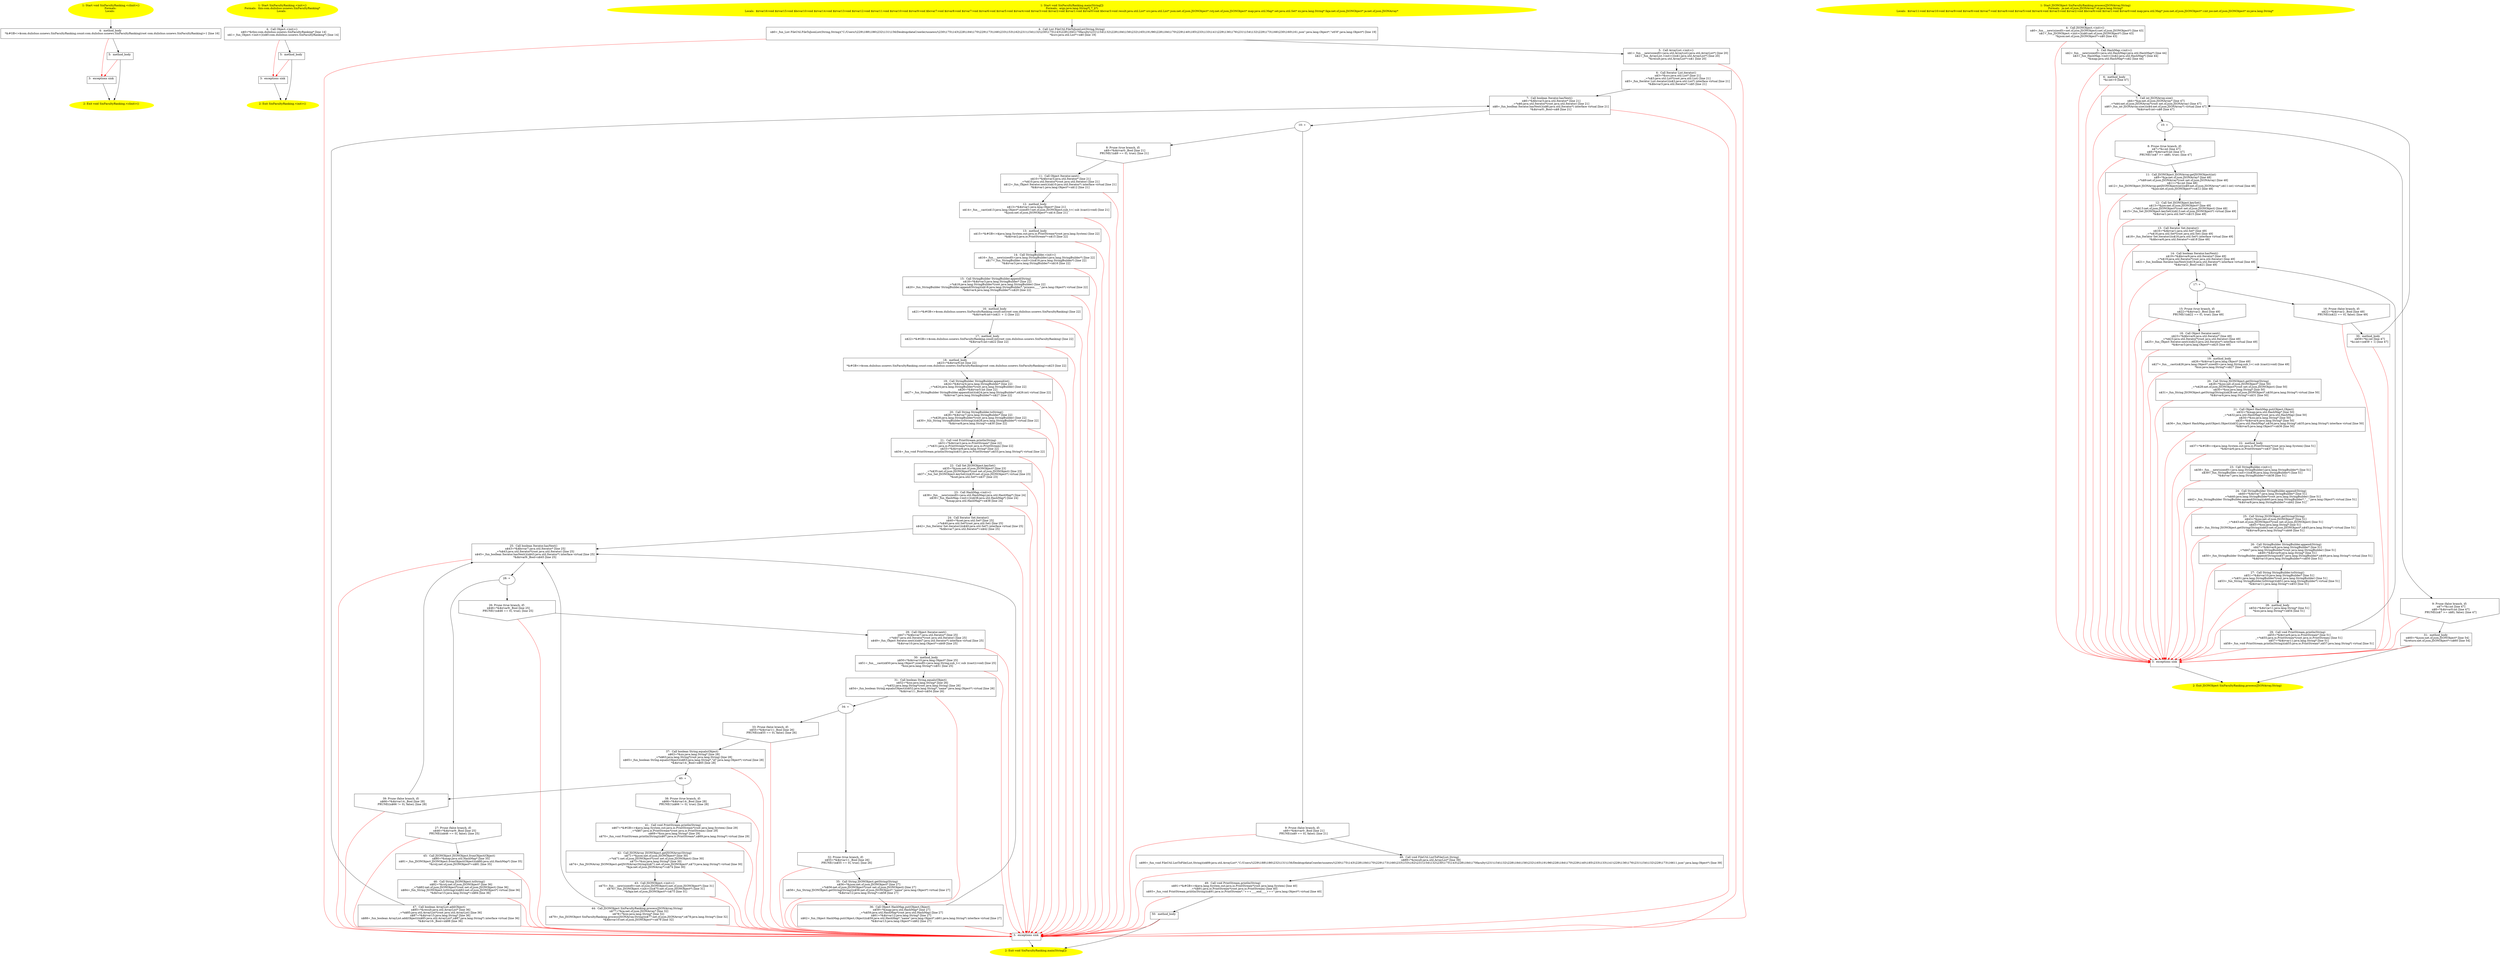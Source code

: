 /* @generated */
digraph cfg {
"com.dulishuo.usnews.SixFacultyRanking.<clinit>():void.8122d0e39cd7ba8e14ddab0b38b3e0cb_1" [label="1: Start void SixFacultyRanking.<clinit>()\nFormals: \nLocals:  \n  " color=yellow style=filled]
	

	 "com.dulishuo.usnews.SixFacultyRanking.<clinit>():void.8122d0e39cd7ba8e14ddab0b38b3e0cb_1" -> "com.dulishuo.usnews.SixFacultyRanking.<clinit>():void.8122d0e39cd7ba8e14ddab0b38b3e0cb_4" ;
"com.dulishuo.usnews.SixFacultyRanking.<clinit>():void.8122d0e39cd7ba8e14ddab0b38b3e0cb_2" [label="2: Exit void SixFacultyRanking.<clinit>() \n  " color=yellow style=filled]
	

"com.dulishuo.usnews.SixFacultyRanking.<clinit>():void.8122d0e39cd7ba8e14ddab0b38b3e0cb_3" [label="3:  exceptions sink \n  " shape="box"]
	

	 "com.dulishuo.usnews.SixFacultyRanking.<clinit>():void.8122d0e39cd7ba8e14ddab0b38b3e0cb_3" -> "com.dulishuo.usnews.SixFacultyRanking.<clinit>():void.8122d0e39cd7ba8e14ddab0b38b3e0cb_2" ;
"com.dulishuo.usnews.SixFacultyRanking.<clinit>():void.8122d0e39cd7ba8e14ddab0b38b3e0cb_4" [label="4:  method_body \n   *&#GB<>$com.dulishuo.usnews.SixFacultyRanking.count:com.dulishuo.usnews.SixFacultyRanking(root com.dulishuo.usnews.SixFacultyRanking)=1 [line 16]\n " shape="box"]
	

	 "com.dulishuo.usnews.SixFacultyRanking.<clinit>():void.8122d0e39cd7ba8e14ddab0b38b3e0cb_4" -> "com.dulishuo.usnews.SixFacultyRanking.<clinit>():void.8122d0e39cd7ba8e14ddab0b38b3e0cb_5" ;
	 "com.dulishuo.usnews.SixFacultyRanking.<clinit>():void.8122d0e39cd7ba8e14ddab0b38b3e0cb_4" -> "com.dulishuo.usnews.SixFacultyRanking.<clinit>():void.8122d0e39cd7ba8e14ddab0b38b3e0cb_3" [color="red" ];
"com.dulishuo.usnews.SixFacultyRanking.<clinit>():void.8122d0e39cd7ba8e14ddab0b38b3e0cb_5" [label="5:  method_body \n  " shape="box"]
	

	 "com.dulishuo.usnews.SixFacultyRanking.<clinit>():void.8122d0e39cd7ba8e14ddab0b38b3e0cb_5" -> "com.dulishuo.usnews.SixFacultyRanking.<clinit>():void.8122d0e39cd7ba8e14ddab0b38b3e0cb_2" ;
	 "com.dulishuo.usnews.SixFacultyRanking.<clinit>():void.8122d0e39cd7ba8e14ddab0b38b3e0cb_5" -> "com.dulishuo.usnews.SixFacultyRanking.<clinit>():void.8122d0e39cd7ba8e14ddab0b38b3e0cb_3" [color="red" ];
"com.dulishuo.usnews.SixFacultyRanking.<init>().4014d6aa9153f93a8dc7d89cd8cd1f63_1" [label="1: Start SixFacultyRanking.<init>()\nFormals:  this:com.dulishuo.usnews.SixFacultyRanking*\nLocals:  \n  " color=yellow style=filled]
	

	 "com.dulishuo.usnews.SixFacultyRanking.<init>().4014d6aa9153f93a8dc7d89cd8cd1f63_1" -> "com.dulishuo.usnews.SixFacultyRanking.<init>().4014d6aa9153f93a8dc7d89cd8cd1f63_4" ;
"com.dulishuo.usnews.SixFacultyRanking.<init>().4014d6aa9153f93a8dc7d89cd8cd1f63_2" [label="2: Exit SixFacultyRanking.<init>() \n  " color=yellow style=filled]
	

"com.dulishuo.usnews.SixFacultyRanking.<init>().4014d6aa9153f93a8dc7d89cd8cd1f63_3" [label="3:  exceptions sink \n  " shape="box"]
	

	 "com.dulishuo.usnews.SixFacultyRanking.<init>().4014d6aa9153f93a8dc7d89cd8cd1f63_3" -> "com.dulishuo.usnews.SixFacultyRanking.<init>().4014d6aa9153f93a8dc7d89cd8cd1f63_2" ;
"com.dulishuo.usnews.SixFacultyRanking.<init>().4014d6aa9153f93a8dc7d89cd8cd1f63_4" [label="4:  Call Object.<init>() \n   n$0=*&this:com.dulishuo.usnews.SixFacultyRanking* [line 14]\n  n$1=_fun_Object.<init>()(n$0:com.dulishuo.usnews.SixFacultyRanking*) [line 14]\n " shape="box"]
	

	 "com.dulishuo.usnews.SixFacultyRanking.<init>().4014d6aa9153f93a8dc7d89cd8cd1f63_4" -> "com.dulishuo.usnews.SixFacultyRanking.<init>().4014d6aa9153f93a8dc7d89cd8cd1f63_5" ;
	 "com.dulishuo.usnews.SixFacultyRanking.<init>().4014d6aa9153f93a8dc7d89cd8cd1f63_4" -> "com.dulishuo.usnews.SixFacultyRanking.<init>().4014d6aa9153f93a8dc7d89cd8cd1f63_3" [color="red" ];
"com.dulishuo.usnews.SixFacultyRanking.<init>().4014d6aa9153f93a8dc7d89cd8cd1f63_5" [label="5:  method_body \n  " shape="box"]
	

	 "com.dulishuo.usnews.SixFacultyRanking.<init>().4014d6aa9153f93a8dc7d89cd8cd1f63_5" -> "com.dulishuo.usnews.SixFacultyRanking.<init>().4014d6aa9153f93a8dc7d89cd8cd1f63_2" ;
	 "com.dulishuo.usnews.SixFacultyRanking.<init>().4014d6aa9153f93a8dc7d89cd8cd1f63_5" -> "com.dulishuo.usnews.SixFacultyRanking.<init>().4014d6aa9153f93a8dc7d89cd8cd1f63_3" [color="red" ];
"com.dulishuo.usnews.SixFacultyRanking.main(java.lang.String[]):void.1a4f0699c04265a5c66f303186574a72_1" [label="1: Start void SixFacultyRanking.main(String[])\nFormals:  args:java.lang.String*[_*_](*)\nLocals:  $irvar16:void $irvar15:void $bcvar10:void $irvar14:void $irvar13:void $irvar12:void $irvar11:void $irvar10:void $irvar9:void $bcvar7:void $irvar8:void $irvar7:void $irvar6:void $irvar5:void $irvar4:void $irvar3:void $irvar2:void $irvar1:void $irvar0:void $bcvar3:void result:java.util.List* src:java.util.List* json:net.sf.json.JSONObject* rstj:net.sf.json.JSONObject* map:java.util.Map* set:java.util.Set* xx:java.lang.String* faja:net.sf.json.JSONObject* ja:net.sf.json.JSONArray* \n  " color=yellow style=filled]
	

	 "com.dulishuo.usnews.SixFacultyRanking.main(java.lang.String[]):void.1a4f0699c04265a5c66f303186574a72_1" -> "com.dulishuo.usnews.SixFacultyRanking.main(java.lang.String[]):void.1a4f0699c04265a5c66f303186574a72_4" ;
"com.dulishuo.usnews.SixFacultyRanking.main(java.lang.String[]):void.1a4f0699c04265a5c66f303186574a72_2" [label="2: Exit void SixFacultyRanking.main(String[]) \n  " color=yellow style=filled]
	

"com.dulishuo.usnews.SixFacultyRanking.main(java.lang.String[]):void.1a4f0699c04265a5c66f303186574a72_3" [label="3:  exceptions sink \n  " shape="box"]
	

	 "com.dulishuo.usnews.SixFacultyRanking.main(java.lang.String[]):void.1a4f0699c04265a5c66f303186574a72_3" -> "com.dulishuo.usnews.SixFacultyRanking.main(java.lang.String[]):void.1a4f0699c04265a5c66f303186574a72_2" ;
"com.dulishuo.usnews.SixFacultyRanking.main(java.lang.String[]):void.1a4f0699c04265a5c66f303186574a72_4" [label="4:  Call List FileUtil.FileToJsonList(String,String) \n   n$0=_fun_List FileUtil.FileToJsonList(String,String)(\"C:/Users/\\\\229\\\\188\\\\186\\\\232\\\\131\\\\156/Desktop/dataCrawler/usnews/\\\\230\\\\175\\\\143\\\\228\\\\184\\\\170\\\\229\\\\173\\\\166\\\\233\\\\153\\\\162\\\\231\\\\154\\\\132\\\\230\\\\175\\\\143\\\\228\\\\184\\\\170faculty\\\\231\\\\154\\\\132\\\\228\\\\184\\\\156\\\\232\\\\165\\\\191/96\\\\228\\\\184\\\\170\\\\229\\\\140\\\\185\\\\233\\\\133\\\\141\\\\229\\\\136\\\\176\\\\231\\\\154\\\\132\\\\229\\\\173\\\\166\\\\230\\\\160\\\\161.json\":java.lang.Object*,\"utf-8\":java.lang.Object*) [line 19]\n  *&src:java.util.List*=n$0 [line 19]\n " shape="box"]
	

	 "com.dulishuo.usnews.SixFacultyRanking.main(java.lang.String[]):void.1a4f0699c04265a5c66f303186574a72_4" -> "com.dulishuo.usnews.SixFacultyRanking.main(java.lang.String[]):void.1a4f0699c04265a5c66f303186574a72_5" ;
	 "com.dulishuo.usnews.SixFacultyRanking.main(java.lang.String[]):void.1a4f0699c04265a5c66f303186574a72_4" -> "com.dulishuo.usnews.SixFacultyRanking.main(java.lang.String[]):void.1a4f0699c04265a5c66f303186574a72_3" [color="red" ];
"com.dulishuo.usnews.SixFacultyRanking.main(java.lang.String[]):void.1a4f0699c04265a5c66f303186574a72_5" [label="5:  Call ArrayList.<init>() \n   n$1=_fun___new(sizeof(t=java.util.ArrayList):java.util.ArrayList*) [line 20]\n  n$2=_fun_ArrayList.<init>()(n$1:java.util.ArrayList*) [line 20]\n  *&result:java.util.ArrayList*=n$1 [line 20]\n " shape="box"]
	

	 "com.dulishuo.usnews.SixFacultyRanking.main(java.lang.String[]):void.1a4f0699c04265a5c66f303186574a72_5" -> "com.dulishuo.usnews.SixFacultyRanking.main(java.lang.String[]):void.1a4f0699c04265a5c66f303186574a72_6" ;
	 "com.dulishuo.usnews.SixFacultyRanking.main(java.lang.String[]):void.1a4f0699c04265a5c66f303186574a72_5" -> "com.dulishuo.usnews.SixFacultyRanking.main(java.lang.String[]):void.1a4f0699c04265a5c66f303186574a72_3" [color="red" ];
"com.dulishuo.usnews.SixFacultyRanking.main(java.lang.String[]):void.1a4f0699c04265a5c66f303186574a72_6" [label="6:  Call Iterator List.iterator() \n   n$3=*&src:java.util.List* [line 21]\n  _=*n$3:java.util.List*(root java.util.List) [line 21]\n  n$5=_fun_Iterator List.iterator()(n$3:java.util.List*) interface virtual [line 21]\n  *&$bcvar3:java.util.Iterator*=n$5 [line 21]\n " shape="box"]
	

	 "com.dulishuo.usnews.SixFacultyRanking.main(java.lang.String[]):void.1a4f0699c04265a5c66f303186574a72_6" -> "com.dulishuo.usnews.SixFacultyRanking.main(java.lang.String[]):void.1a4f0699c04265a5c66f303186574a72_7" ;
	 "com.dulishuo.usnews.SixFacultyRanking.main(java.lang.String[]):void.1a4f0699c04265a5c66f303186574a72_6" -> "com.dulishuo.usnews.SixFacultyRanking.main(java.lang.String[]):void.1a4f0699c04265a5c66f303186574a72_3" [color="red" ];
"com.dulishuo.usnews.SixFacultyRanking.main(java.lang.String[]):void.1a4f0699c04265a5c66f303186574a72_7" [label="7:  Call boolean Iterator.hasNext() \n   n$6=*&$bcvar3:java.util.Iterator* [line 21]\n  _=*n$6:java.util.Iterator*(root java.util.Iterator) [line 21]\n  n$8=_fun_boolean Iterator.hasNext()(n$6:java.util.Iterator*) interface virtual [line 21]\n  *&$irvar0:_Bool=n$8 [line 21]\n " shape="box"]
	

	 "com.dulishuo.usnews.SixFacultyRanking.main(java.lang.String[]):void.1a4f0699c04265a5c66f303186574a72_7" -> "com.dulishuo.usnews.SixFacultyRanking.main(java.lang.String[]):void.1a4f0699c04265a5c66f303186574a72_10" ;
	 "com.dulishuo.usnews.SixFacultyRanking.main(java.lang.String[]):void.1a4f0699c04265a5c66f303186574a72_7" -> "com.dulishuo.usnews.SixFacultyRanking.main(java.lang.String[]):void.1a4f0699c04265a5c66f303186574a72_3" [color="red" ];
"com.dulishuo.usnews.SixFacultyRanking.main(java.lang.String[]):void.1a4f0699c04265a5c66f303186574a72_8" [label="8: Prune (true branch, if) \n   n$9=*&$irvar0:_Bool [line 21]\n  PRUNE(!(n$9 == 0), true); [line 21]\n " shape="invhouse"]
	

	 "com.dulishuo.usnews.SixFacultyRanking.main(java.lang.String[]):void.1a4f0699c04265a5c66f303186574a72_8" -> "com.dulishuo.usnews.SixFacultyRanking.main(java.lang.String[]):void.1a4f0699c04265a5c66f303186574a72_11" ;
	 "com.dulishuo.usnews.SixFacultyRanking.main(java.lang.String[]):void.1a4f0699c04265a5c66f303186574a72_8" -> "com.dulishuo.usnews.SixFacultyRanking.main(java.lang.String[]):void.1a4f0699c04265a5c66f303186574a72_3" [color="red" ];
"com.dulishuo.usnews.SixFacultyRanking.main(java.lang.String[]):void.1a4f0699c04265a5c66f303186574a72_9" [label="9: Prune (false branch, if) \n   n$9=*&$irvar0:_Bool [line 21]\n  PRUNE((n$9 == 0), false); [line 21]\n " shape="invhouse"]
	

	 "com.dulishuo.usnews.SixFacultyRanking.main(java.lang.String[]):void.1a4f0699c04265a5c66f303186574a72_9" -> "com.dulishuo.usnews.SixFacultyRanking.main(java.lang.String[]):void.1a4f0699c04265a5c66f303186574a72_48" ;
	 "com.dulishuo.usnews.SixFacultyRanking.main(java.lang.String[]):void.1a4f0699c04265a5c66f303186574a72_9" -> "com.dulishuo.usnews.SixFacultyRanking.main(java.lang.String[]):void.1a4f0699c04265a5c66f303186574a72_3" [color="red" ];
"com.dulishuo.usnews.SixFacultyRanking.main(java.lang.String[]):void.1a4f0699c04265a5c66f303186574a72_10" [label="10: + \n  " ]
	

	 "com.dulishuo.usnews.SixFacultyRanking.main(java.lang.String[]):void.1a4f0699c04265a5c66f303186574a72_10" -> "com.dulishuo.usnews.SixFacultyRanking.main(java.lang.String[]):void.1a4f0699c04265a5c66f303186574a72_8" ;
	 "com.dulishuo.usnews.SixFacultyRanking.main(java.lang.String[]):void.1a4f0699c04265a5c66f303186574a72_10" -> "com.dulishuo.usnews.SixFacultyRanking.main(java.lang.String[]):void.1a4f0699c04265a5c66f303186574a72_9" ;
"com.dulishuo.usnews.SixFacultyRanking.main(java.lang.String[]):void.1a4f0699c04265a5c66f303186574a72_11" [label="11:  Call Object Iterator.next() \n   n$10=*&$bcvar3:java.util.Iterator* [line 21]\n  _=*n$10:java.util.Iterator*(root java.util.Iterator) [line 21]\n  n$12=_fun_Object Iterator.next()(n$10:java.util.Iterator*) interface virtual [line 21]\n  *&$irvar1:java.lang.Object*=n$12 [line 21]\n " shape="box"]
	

	 "com.dulishuo.usnews.SixFacultyRanking.main(java.lang.String[]):void.1a4f0699c04265a5c66f303186574a72_11" -> "com.dulishuo.usnews.SixFacultyRanking.main(java.lang.String[]):void.1a4f0699c04265a5c66f303186574a72_12" ;
	 "com.dulishuo.usnews.SixFacultyRanking.main(java.lang.String[]):void.1a4f0699c04265a5c66f303186574a72_11" -> "com.dulishuo.usnews.SixFacultyRanking.main(java.lang.String[]):void.1a4f0699c04265a5c66f303186574a72_3" [color="red" ];
"com.dulishuo.usnews.SixFacultyRanking.main(java.lang.String[]):void.1a4f0699c04265a5c66f303186574a72_12" [label="12:  method_body \n   n$13=*&$irvar1:java.lang.Object* [line 21]\n  n$14=_fun___cast(n$13:java.lang.Object*,sizeof(t=net.sf.json.JSONObject;sub_t=( sub )(cast)):void) [line 21]\n  *&json:net.sf.json.JSONObject*=n$14 [line 21]\n " shape="box"]
	

	 "com.dulishuo.usnews.SixFacultyRanking.main(java.lang.String[]):void.1a4f0699c04265a5c66f303186574a72_12" -> "com.dulishuo.usnews.SixFacultyRanking.main(java.lang.String[]):void.1a4f0699c04265a5c66f303186574a72_13" ;
	 "com.dulishuo.usnews.SixFacultyRanking.main(java.lang.String[]):void.1a4f0699c04265a5c66f303186574a72_12" -> "com.dulishuo.usnews.SixFacultyRanking.main(java.lang.String[]):void.1a4f0699c04265a5c66f303186574a72_3" [color="red" ];
"com.dulishuo.usnews.SixFacultyRanking.main(java.lang.String[]):void.1a4f0699c04265a5c66f303186574a72_13" [label="13:  method_body \n   n$15=*&#GB<>$java.lang.System.out:java.io.PrintStream*(root java.lang.System) [line 22]\n  *&$irvar2:java.io.PrintStream*=n$15 [line 22]\n " shape="box"]
	

	 "com.dulishuo.usnews.SixFacultyRanking.main(java.lang.String[]):void.1a4f0699c04265a5c66f303186574a72_13" -> "com.dulishuo.usnews.SixFacultyRanking.main(java.lang.String[]):void.1a4f0699c04265a5c66f303186574a72_14" ;
	 "com.dulishuo.usnews.SixFacultyRanking.main(java.lang.String[]):void.1a4f0699c04265a5c66f303186574a72_13" -> "com.dulishuo.usnews.SixFacultyRanking.main(java.lang.String[]):void.1a4f0699c04265a5c66f303186574a72_3" [color="red" ];
"com.dulishuo.usnews.SixFacultyRanking.main(java.lang.String[]):void.1a4f0699c04265a5c66f303186574a72_14" [label="14:  Call StringBuilder.<init>() \n   n$16=_fun___new(sizeof(t=java.lang.StringBuilder):java.lang.StringBuilder*) [line 22]\n  n$17=_fun_StringBuilder.<init>()(n$16:java.lang.StringBuilder*) [line 22]\n  *&$irvar3:java.lang.StringBuilder*=n$16 [line 22]\n " shape="box"]
	

	 "com.dulishuo.usnews.SixFacultyRanking.main(java.lang.String[]):void.1a4f0699c04265a5c66f303186574a72_14" -> "com.dulishuo.usnews.SixFacultyRanking.main(java.lang.String[]):void.1a4f0699c04265a5c66f303186574a72_15" ;
	 "com.dulishuo.usnews.SixFacultyRanking.main(java.lang.String[]):void.1a4f0699c04265a5c66f303186574a72_14" -> "com.dulishuo.usnews.SixFacultyRanking.main(java.lang.String[]):void.1a4f0699c04265a5c66f303186574a72_3" [color="red" ];
"com.dulishuo.usnews.SixFacultyRanking.main(java.lang.String[]):void.1a4f0699c04265a5c66f303186574a72_15" [label="15:  Call StringBuilder StringBuilder.append(String) \n   n$18=*&$irvar3:java.lang.StringBuilder* [line 22]\n  _=*n$18:java.lang.StringBuilder*(root java.lang.StringBuilder) [line 22]\n  n$20=_fun_StringBuilder StringBuilder.append(String)(n$18:java.lang.StringBuilder*,\"process____\":java.lang.Object*) virtual [line 22]\n  *&$irvar4:java.lang.StringBuilder*=n$20 [line 22]\n " shape="box"]
	

	 "com.dulishuo.usnews.SixFacultyRanking.main(java.lang.String[]):void.1a4f0699c04265a5c66f303186574a72_15" -> "com.dulishuo.usnews.SixFacultyRanking.main(java.lang.String[]):void.1a4f0699c04265a5c66f303186574a72_16" ;
	 "com.dulishuo.usnews.SixFacultyRanking.main(java.lang.String[]):void.1a4f0699c04265a5c66f303186574a72_15" -> "com.dulishuo.usnews.SixFacultyRanking.main(java.lang.String[]):void.1a4f0699c04265a5c66f303186574a72_3" [color="red" ];
"com.dulishuo.usnews.SixFacultyRanking.main(java.lang.String[]):void.1a4f0699c04265a5c66f303186574a72_16" [label="16:  method_body \n   n$21=*&#GB<>$com.dulishuo.usnews.SixFacultyRanking.count:int(root com.dulishuo.usnews.SixFacultyRanking) [line 22]\n  *&$irvar6:int=(n$21 + 1) [line 22]\n " shape="box"]
	

	 "com.dulishuo.usnews.SixFacultyRanking.main(java.lang.String[]):void.1a4f0699c04265a5c66f303186574a72_16" -> "com.dulishuo.usnews.SixFacultyRanking.main(java.lang.String[]):void.1a4f0699c04265a5c66f303186574a72_17" ;
	 "com.dulishuo.usnews.SixFacultyRanking.main(java.lang.String[]):void.1a4f0699c04265a5c66f303186574a72_16" -> "com.dulishuo.usnews.SixFacultyRanking.main(java.lang.String[]):void.1a4f0699c04265a5c66f303186574a72_3" [color="red" ];
"com.dulishuo.usnews.SixFacultyRanking.main(java.lang.String[]):void.1a4f0699c04265a5c66f303186574a72_17" [label="17:  method_body \n   n$22=*&#GB<>$com.dulishuo.usnews.SixFacultyRanking.count:int(root com.dulishuo.usnews.SixFacultyRanking) [line 22]\n  *&$irvar5:int=n$22 [line 22]\n " shape="box"]
	

	 "com.dulishuo.usnews.SixFacultyRanking.main(java.lang.String[]):void.1a4f0699c04265a5c66f303186574a72_17" -> "com.dulishuo.usnews.SixFacultyRanking.main(java.lang.String[]):void.1a4f0699c04265a5c66f303186574a72_18" ;
	 "com.dulishuo.usnews.SixFacultyRanking.main(java.lang.String[]):void.1a4f0699c04265a5c66f303186574a72_17" -> "com.dulishuo.usnews.SixFacultyRanking.main(java.lang.String[]):void.1a4f0699c04265a5c66f303186574a72_3" [color="red" ];
"com.dulishuo.usnews.SixFacultyRanking.main(java.lang.String[]):void.1a4f0699c04265a5c66f303186574a72_18" [label="18:  method_body \n   n$23=*&$irvar6:int [line 22]\n  *&#GB<>$com.dulishuo.usnews.SixFacultyRanking.count:com.dulishuo.usnews.SixFacultyRanking(root com.dulishuo.usnews.SixFacultyRanking)=n$23 [line 22]\n " shape="box"]
	

	 "com.dulishuo.usnews.SixFacultyRanking.main(java.lang.String[]):void.1a4f0699c04265a5c66f303186574a72_18" -> "com.dulishuo.usnews.SixFacultyRanking.main(java.lang.String[]):void.1a4f0699c04265a5c66f303186574a72_19" ;
	 "com.dulishuo.usnews.SixFacultyRanking.main(java.lang.String[]):void.1a4f0699c04265a5c66f303186574a72_18" -> "com.dulishuo.usnews.SixFacultyRanking.main(java.lang.String[]):void.1a4f0699c04265a5c66f303186574a72_3" [color="red" ];
"com.dulishuo.usnews.SixFacultyRanking.main(java.lang.String[]):void.1a4f0699c04265a5c66f303186574a72_19" [label="19:  Call StringBuilder StringBuilder.append(int) \n   n$24=*&$irvar4:java.lang.StringBuilder* [line 22]\n  _=*n$24:java.lang.StringBuilder*(root java.lang.StringBuilder) [line 22]\n  n$26=*&$irvar5:int [line 22]\n  n$27=_fun_StringBuilder StringBuilder.append(int)(n$24:java.lang.StringBuilder*,n$26:int) virtual [line 22]\n  *&$irvar7:java.lang.StringBuilder*=n$27 [line 22]\n " shape="box"]
	

	 "com.dulishuo.usnews.SixFacultyRanking.main(java.lang.String[]):void.1a4f0699c04265a5c66f303186574a72_19" -> "com.dulishuo.usnews.SixFacultyRanking.main(java.lang.String[]):void.1a4f0699c04265a5c66f303186574a72_20" ;
	 "com.dulishuo.usnews.SixFacultyRanking.main(java.lang.String[]):void.1a4f0699c04265a5c66f303186574a72_19" -> "com.dulishuo.usnews.SixFacultyRanking.main(java.lang.String[]):void.1a4f0699c04265a5c66f303186574a72_3" [color="red" ];
"com.dulishuo.usnews.SixFacultyRanking.main(java.lang.String[]):void.1a4f0699c04265a5c66f303186574a72_20" [label="20:  Call String StringBuilder.toString() \n   n$28=*&$irvar7:java.lang.StringBuilder* [line 22]\n  _=*n$28:java.lang.StringBuilder*(root java.lang.StringBuilder) [line 22]\n  n$30=_fun_String StringBuilder.toString()(n$28:java.lang.StringBuilder*) virtual [line 22]\n  *&$irvar8:java.lang.String*=n$30 [line 22]\n " shape="box"]
	

	 "com.dulishuo.usnews.SixFacultyRanking.main(java.lang.String[]):void.1a4f0699c04265a5c66f303186574a72_20" -> "com.dulishuo.usnews.SixFacultyRanking.main(java.lang.String[]):void.1a4f0699c04265a5c66f303186574a72_21" ;
	 "com.dulishuo.usnews.SixFacultyRanking.main(java.lang.String[]):void.1a4f0699c04265a5c66f303186574a72_20" -> "com.dulishuo.usnews.SixFacultyRanking.main(java.lang.String[]):void.1a4f0699c04265a5c66f303186574a72_3" [color="red" ];
"com.dulishuo.usnews.SixFacultyRanking.main(java.lang.String[]):void.1a4f0699c04265a5c66f303186574a72_21" [label="21:  Call void PrintStream.println(String) \n   n$31=*&$irvar2:java.io.PrintStream* [line 22]\n  _=*n$31:java.io.PrintStream*(root java.io.PrintStream) [line 22]\n  n$33=*&$irvar8:java.lang.String* [line 22]\n  n$34=_fun_void PrintStream.println(String)(n$31:java.io.PrintStream*,n$33:java.lang.String*) virtual [line 22]\n " shape="box"]
	

	 "com.dulishuo.usnews.SixFacultyRanking.main(java.lang.String[]):void.1a4f0699c04265a5c66f303186574a72_21" -> "com.dulishuo.usnews.SixFacultyRanking.main(java.lang.String[]):void.1a4f0699c04265a5c66f303186574a72_22" ;
	 "com.dulishuo.usnews.SixFacultyRanking.main(java.lang.String[]):void.1a4f0699c04265a5c66f303186574a72_21" -> "com.dulishuo.usnews.SixFacultyRanking.main(java.lang.String[]):void.1a4f0699c04265a5c66f303186574a72_3" [color="red" ];
"com.dulishuo.usnews.SixFacultyRanking.main(java.lang.String[]):void.1a4f0699c04265a5c66f303186574a72_22" [label="22:  Call Set JSONObject.keySet() \n   n$35=*&json:net.sf.json.JSONObject* [line 23]\n  _=*n$35:net.sf.json.JSONObject*(root net.sf.json.JSONObject) [line 23]\n  n$37=_fun_Set JSONObject.keySet()(n$35:net.sf.json.JSONObject*) virtual [line 23]\n  *&set:java.util.Set*=n$37 [line 23]\n " shape="box"]
	

	 "com.dulishuo.usnews.SixFacultyRanking.main(java.lang.String[]):void.1a4f0699c04265a5c66f303186574a72_22" -> "com.dulishuo.usnews.SixFacultyRanking.main(java.lang.String[]):void.1a4f0699c04265a5c66f303186574a72_23" ;
	 "com.dulishuo.usnews.SixFacultyRanking.main(java.lang.String[]):void.1a4f0699c04265a5c66f303186574a72_22" -> "com.dulishuo.usnews.SixFacultyRanking.main(java.lang.String[]):void.1a4f0699c04265a5c66f303186574a72_3" [color="red" ];
"com.dulishuo.usnews.SixFacultyRanking.main(java.lang.String[]):void.1a4f0699c04265a5c66f303186574a72_23" [label="23:  Call HashMap.<init>() \n   n$38=_fun___new(sizeof(t=java.util.HashMap):java.util.HashMap*) [line 24]\n  n$39=_fun_HashMap.<init>()(n$38:java.util.HashMap*) [line 24]\n  *&map:java.util.HashMap*=n$38 [line 24]\n " shape="box"]
	

	 "com.dulishuo.usnews.SixFacultyRanking.main(java.lang.String[]):void.1a4f0699c04265a5c66f303186574a72_23" -> "com.dulishuo.usnews.SixFacultyRanking.main(java.lang.String[]):void.1a4f0699c04265a5c66f303186574a72_24" ;
	 "com.dulishuo.usnews.SixFacultyRanking.main(java.lang.String[]):void.1a4f0699c04265a5c66f303186574a72_23" -> "com.dulishuo.usnews.SixFacultyRanking.main(java.lang.String[]):void.1a4f0699c04265a5c66f303186574a72_3" [color="red" ];
"com.dulishuo.usnews.SixFacultyRanking.main(java.lang.String[]):void.1a4f0699c04265a5c66f303186574a72_24" [label="24:  Call Iterator Set.iterator() \n   n$40=*&set:java.util.Set* [line 25]\n  _=*n$40:java.util.Set*(root java.util.Set) [line 25]\n  n$42=_fun_Iterator Set.iterator()(n$40:java.util.Set*) interface virtual [line 25]\n  *&$bcvar7:java.util.Iterator*=n$42 [line 25]\n " shape="box"]
	

	 "com.dulishuo.usnews.SixFacultyRanking.main(java.lang.String[]):void.1a4f0699c04265a5c66f303186574a72_24" -> "com.dulishuo.usnews.SixFacultyRanking.main(java.lang.String[]):void.1a4f0699c04265a5c66f303186574a72_25" ;
	 "com.dulishuo.usnews.SixFacultyRanking.main(java.lang.String[]):void.1a4f0699c04265a5c66f303186574a72_24" -> "com.dulishuo.usnews.SixFacultyRanking.main(java.lang.String[]):void.1a4f0699c04265a5c66f303186574a72_3" [color="red" ];
"com.dulishuo.usnews.SixFacultyRanking.main(java.lang.String[]):void.1a4f0699c04265a5c66f303186574a72_25" [label="25:  Call boolean Iterator.hasNext() \n   n$43=*&$bcvar7:java.util.Iterator* [line 25]\n  _=*n$43:java.util.Iterator*(root java.util.Iterator) [line 25]\n  n$45=_fun_boolean Iterator.hasNext()(n$43:java.util.Iterator*) interface virtual [line 25]\n  *&$irvar9:_Bool=n$45 [line 25]\n " shape="box"]
	

	 "com.dulishuo.usnews.SixFacultyRanking.main(java.lang.String[]):void.1a4f0699c04265a5c66f303186574a72_25" -> "com.dulishuo.usnews.SixFacultyRanking.main(java.lang.String[]):void.1a4f0699c04265a5c66f303186574a72_28" ;
	 "com.dulishuo.usnews.SixFacultyRanking.main(java.lang.String[]):void.1a4f0699c04265a5c66f303186574a72_25" -> "com.dulishuo.usnews.SixFacultyRanking.main(java.lang.String[]):void.1a4f0699c04265a5c66f303186574a72_3" [color="red" ];
"com.dulishuo.usnews.SixFacultyRanking.main(java.lang.String[]):void.1a4f0699c04265a5c66f303186574a72_26" [label="26: Prune (true branch, if) \n   n$46=*&$irvar9:_Bool [line 25]\n  PRUNE(!(n$46 == 0), true); [line 25]\n " shape="invhouse"]
	

	 "com.dulishuo.usnews.SixFacultyRanking.main(java.lang.String[]):void.1a4f0699c04265a5c66f303186574a72_26" -> "com.dulishuo.usnews.SixFacultyRanking.main(java.lang.String[]):void.1a4f0699c04265a5c66f303186574a72_29" ;
	 "com.dulishuo.usnews.SixFacultyRanking.main(java.lang.String[]):void.1a4f0699c04265a5c66f303186574a72_26" -> "com.dulishuo.usnews.SixFacultyRanking.main(java.lang.String[]):void.1a4f0699c04265a5c66f303186574a72_3" [color="red" ];
"com.dulishuo.usnews.SixFacultyRanking.main(java.lang.String[]):void.1a4f0699c04265a5c66f303186574a72_27" [label="27: Prune (false branch, if) \n   n$46=*&$irvar9:_Bool [line 25]\n  PRUNE((n$46 == 0), false); [line 25]\n " shape="invhouse"]
	

	 "com.dulishuo.usnews.SixFacultyRanking.main(java.lang.String[]):void.1a4f0699c04265a5c66f303186574a72_27" -> "com.dulishuo.usnews.SixFacultyRanking.main(java.lang.String[]):void.1a4f0699c04265a5c66f303186574a72_45" ;
	 "com.dulishuo.usnews.SixFacultyRanking.main(java.lang.String[]):void.1a4f0699c04265a5c66f303186574a72_27" -> "com.dulishuo.usnews.SixFacultyRanking.main(java.lang.String[]):void.1a4f0699c04265a5c66f303186574a72_3" [color="red" ];
"com.dulishuo.usnews.SixFacultyRanking.main(java.lang.String[]):void.1a4f0699c04265a5c66f303186574a72_28" [label="28: + \n  " ]
	

	 "com.dulishuo.usnews.SixFacultyRanking.main(java.lang.String[]):void.1a4f0699c04265a5c66f303186574a72_28" -> "com.dulishuo.usnews.SixFacultyRanking.main(java.lang.String[]):void.1a4f0699c04265a5c66f303186574a72_26" ;
	 "com.dulishuo.usnews.SixFacultyRanking.main(java.lang.String[]):void.1a4f0699c04265a5c66f303186574a72_28" -> "com.dulishuo.usnews.SixFacultyRanking.main(java.lang.String[]):void.1a4f0699c04265a5c66f303186574a72_27" ;
"com.dulishuo.usnews.SixFacultyRanking.main(java.lang.String[]):void.1a4f0699c04265a5c66f303186574a72_29" [label="29:  Call Object Iterator.next() \n   n$47=*&$bcvar7:java.util.Iterator* [line 25]\n  _=*n$47:java.util.Iterator*(root java.util.Iterator) [line 25]\n  n$49=_fun_Object Iterator.next()(n$47:java.util.Iterator*) interface virtual [line 25]\n  *&$irvar10:java.lang.Object*=n$49 [line 25]\n " shape="box"]
	

	 "com.dulishuo.usnews.SixFacultyRanking.main(java.lang.String[]):void.1a4f0699c04265a5c66f303186574a72_29" -> "com.dulishuo.usnews.SixFacultyRanking.main(java.lang.String[]):void.1a4f0699c04265a5c66f303186574a72_30" ;
	 "com.dulishuo.usnews.SixFacultyRanking.main(java.lang.String[]):void.1a4f0699c04265a5c66f303186574a72_29" -> "com.dulishuo.usnews.SixFacultyRanking.main(java.lang.String[]):void.1a4f0699c04265a5c66f303186574a72_3" [color="red" ];
"com.dulishuo.usnews.SixFacultyRanking.main(java.lang.String[]):void.1a4f0699c04265a5c66f303186574a72_30" [label="30:  method_body \n   n$50=*&$irvar10:java.lang.Object* [line 25]\n  n$51=_fun___cast(n$50:java.lang.Object*,sizeof(t=java.lang.String;sub_t=( sub )(cast)):void) [line 25]\n  *&xx:java.lang.String*=n$51 [line 25]\n " shape="box"]
	

	 "com.dulishuo.usnews.SixFacultyRanking.main(java.lang.String[]):void.1a4f0699c04265a5c66f303186574a72_30" -> "com.dulishuo.usnews.SixFacultyRanking.main(java.lang.String[]):void.1a4f0699c04265a5c66f303186574a72_31" ;
	 "com.dulishuo.usnews.SixFacultyRanking.main(java.lang.String[]):void.1a4f0699c04265a5c66f303186574a72_30" -> "com.dulishuo.usnews.SixFacultyRanking.main(java.lang.String[]):void.1a4f0699c04265a5c66f303186574a72_3" [color="red" ];
"com.dulishuo.usnews.SixFacultyRanking.main(java.lang.String[]):void.1a4f0699c04265a5c66f303186574a72_31" [label="31:  Call boolean String.equals(Object) \n   n$52=*&xx:java.lang.String* [line 26]\n  _=*n$52:java.lang.String*(root java.lang.String) [line 26]\n  n$54=_fun_boolean String.equals(Object)(n$52:java.lang.String*,\"name\":java.lang.Object*) virtual [line 26]\n  *&$irvar11:_Bool=n$54 [line 26]\n " shape="box"]
	

	 "com.dulishuo.usnews.SixFacultyRanking.main(java.lang.String[]):void.1a4f0699c04265a5c66f303186574a72_31" -> "com.dulishuo.usnews.SixFacultyRanking.main(java.lang.String[]):void.1a4f0699c04265a5c66f303186574a72_34" ;
	 "com.dulishuo.usnews.SixFacultyRanking.main(java.lang.String[]):void.1a4f0699c04265a5c66f303186574a72_31" -> "com.dulishuo.usnews.SixFacultyRanking.main(java.lang.String[]):void.1a4f0699c04265a5c66f303186574a72_3" [color="red" ];
"com.dulishuo.usnews.SixFacultyRanking.main(java.lang.String[]):void.1a4f0699c04265a5c66f303186574a72_32" [label="32: Prune (true branch, if) \n   n$55=*&$irvar11:_Bool [line 26]\n  PRUNE(!(n$55 == 0), true); [line 26]\n " shape="invhouse"]
	

	 "com.dulishuo.usnews.SixFacultyRanking.main(java.lang.String[]):void.1a4f0699c04265a5c66f303186574a72_32" -> "com.dulishuo.usnews.SixFacultyRanking.main(java.lang.String[]):void.1a4f0699c04265a5c66f303186574a72_35" ;
	 "com.dulishuo.usnews.SixFacultyRanking.main(java.lang.String[]):void.1a4f0699c04265a5c66f303186574a72_32" -> "com.dulishuo.usnews.SixFacultyRanking.main(java.lang.String[]):void.1a4f0699c04265a5c66f303186574a72_3" [color="red" ];
"com.dulishuo.usnews.SixFacultyRanking.main(java.lang.String[]):void.1a4f0699c04265a5c66f303186574a72_33" [label="33: Prune (false branch, if) \n   n$55=*&$irvar11:_Bool [line 26]\n  PRUNE((n$55 == 0), false); [line 26]\n " shape="invhouse"]
	

	 "com.dulishuo.usnews.SixFacultyRanking.main(java.lang.String[]):void.1a4f0699c04265a5c66f303186574a72_33" -> "com.dulishuo.usnews.SixFacultyRanking.main(java.lang.String[]):void.1a4f0699c04265a5c66f303186574a72_37" ;
	 "com.dulishuo.usnews.SixFacultyRanking.main(java.lang.String[]):void.1a4f0699c04265a5c66f303186574a72_33" -> "com.dulishuo.usnews.SixFacultyRanking.main(java.lang.String[]):void.1a4f0699c04265a5c66f303186574a72_3" [color="red" ];
"com.dulishuo.usnews.SixFacultyRanking.main(java.lang.String[]):void.1a4f0699c04265a5c66f303186574a72_34" [label="34: + \n  " ]
	

	 "com.dulishuo.usnews.SixFacultyRanking.main(java.lang.String[]):void.1a4f0699c04265a5c66f303186574a72_34" -> "com.dulishuo.usnews.SixFacultyRanking.main(java.lang.String[]):void.1a4f0699c04265a5c66f303186574a72_32" ;
	 "com.dulishuo.usnews.SixFacultyRanking.main(java.lang.String[]):void.1a4f0699c04265a5c66f303186574a72_34" -> "com.dulishuo.usnews.SixFacultyRanking.main(java.lang.String[]):void.1a4f0699c04265a5c66f303186574a72_33" ;
"com.dulishuo.usnews.SixFacultyRanking.main(java.lang.String[]):void.1a4f0699c04265a5c66f303186574a72_35" [label="35:  Call String JSONObject.getString(String) \n   n$56=*&json:net.sf.json.JSONObject* [line 27]\n  _=*n$56:net.sf.json.JSONObject*(root net.sf.json.JSONObject) [line 27]\n  n$58=_fun_String JSONObject.getString(String)(n$56:net.sf.json.JSONObject*,\"name\":java.lang.Object*) virtual [line 27]\n  *&$irvar12:java.lang.String*=n$58 [line 27]\n " shape="box"]
	

	 "com.dulishuo.usnews.SixFacultyRanking.main(java.lang.String[]):void.1a4f0699c04265a5c66f303186574a72_35" -> "com.dulishuo.usnews.SixFacultyRanking.main(java.lang.String[]):void.1a4f0699c04265a5c66f303186574a72_36" ;
	 "com.dulishuo.usnews.SixFacultyRanking.main(java.lang.String[]):void.1a4f0699c04265a5c66f303186574a72_35" -> "com.dulishuo.usnews.SixFacultyRanking.main(java.lang.String[]):void.1a4f0699c04265a5c66f303186574a72_3" [color="red" ];
"com.dulishuo.usnews.SixFacultyRanking.main(java.lang.String[]):void.1a4f0699c04265a5c66f303186574a72_36" [label="36:  Call Object HashMap.put(Object,Object) \n   n$59=*&map:java.util.HashMap* [line 27]\n  _=*n$59:java.util.HashMap*(root java.util.HashMap) [line 27]\n  n$61=*&$irvar12:java.lang.String* [line 27]\n  n$62=_fun_Object HashMap.put(Object,Object)(n$59:java.util.HashMap*,\"name\":java.lang.Object*,n$61:java.lang.String*) interface virtual [line 27]\n  *&$irvar13:java.lang.Object*=n$62 [line 27]\n " shape="box"]
	

	 "com.dulishuo.usnews.SixFacultyRanking.main(java.lang.String[]):void.1a4f0699c04265a5c66f303186574a72_36" -> "com.dulishuo.usnews.SixFacultyRanking.main(java.lang.String[]):void.1a4f0699c04265a5c66f303186574a72_25" ;
	 "com.dulishuo.usnews.SixFacultyRanking.main(java.lang.String[]):void.1a4f0699c04265a5c66f303186574a72_36" -> "com.dulishuo.usnews.SixFacultyRanking.main(java.lang.String[]):void.1a4f0699c04265a5c66f303186574a72_3" [color="red" ];
"com.dulishuo.usnews.SixFacultyRanking.main(java.lang.String[]):void.1a4f0699c04265a5c66f303186574a72_37" [label="37:  Call boolean String.equals(Object) \n   n$63=*&xx:java.lang.String* [line 28]\n  _=*n$63:java.lang.String*(root java.lang.String) [line 28]\n  n$65=_fun_boolean String.equals(Object)(n$63:java.lang.String*,\"id\":java.lang.Object*) virtual [line 28]\n  *&$irvar14:_Bool=n$65 [line 28]\n " shape="box"]
	

	 "com.dulishuo.usnews.SixFacultyRanking.main(java.lang.String[]):void.1a4f0699c04265a5c66f303186574a72_37" -> "com.dulishuo.usnews.SixFacultyRanking.main(java.lang.String[]):void.1a4f0699c04265a5c66f303186574a72_40" ;
	 "com.dulishuo.usnews.SixFacultyRanking.main(java.lang.String[]):void.1a4f0699c04265a5c66f303186574a72_37" -> "com.dulishuo.usnews.SixFacultyRanking.main(java.lang.String[]):void.1a4f0699c04265a5c66f303186574a72_3" [color="red" ];
"com.dulishuo.usnews.SixFacultyRanking.main(java.lang.String[]):void.1a4f0699c04265a5c66f303186574a72_38" [label="38: Prune (true branch, if) \n   n$66=*&$irvar14:_Bool [line 28]\n  PRUNE(!(n$66 != 0), true); [line 28]\n " shape="invhouse"]
	

	 "com.dulishuo.usnews.SixFacultyRanking.main(java.lang.String[]):void.1a4f0699c04265a5c66f303186574a72_38" -> "com.dulishuo.usnews.SixFacultyRanking.main(java.lang.String[]):void.1a4f0699c04265a5c66f303186574a72_41" ;
	 "com.dulishuo.usnews.SixFacultyRanking.main(java.lang.String[]):void.1a4f0699c04265a5c66f303186574a72_38" -> "com.dulishuo.usnews.SixFacultyRanking.main(java.lang.String[]):void.1a4f0699c04265a5c66f303186574a72_3" [color="red" ];
"com.dulishuo.usnews.SixFacultyRanking.main(java.lang.String[]):void.1a4f0699c04265a5c66f303186574a72_39" [label="39: Prune (false branch, if) \n   n$66=*&$irvar14:_Bool [line 28]\n  PRUNE((n$66 != 0), false); [line 28]\n " shape="invhouse"]
	

	 "com.dulishuo.usnews.SixFacultyRanking.main(java.lang.String[]):void.1a4f0699c04265a5c66f303186574a72_39" -> "com.dulishuo.usnews.SixFacultyRanking.main(java.lang.String[]):void.1a4f0699c04265a5c66f303186574a72_25" ;
	 "com.dulishuo.usnews.SixFacultyRanking.main(java.lang.String[]):void.1a4f0699c04265a5c66f303186574a72_39" -> "com.dulishuo.usnews.SixFacultyRanking.main(java.lang.String[]):void.1a4f0699c04265a5c66f303186574a72_3" [color="red" ];
"com.dulishuo.usnews.SixFacultyRanking.main(java.lang.String[]):void.1a4f0699c04265a5c66f303186574a72_40" [label="40: + \n  " ]
	

	 "com.dulishuo.usnews.SixFacultyRanking.main(java.lang.String[]):void.1a4f0699c04265a5c66f303186574a72_40" -> "com.dulishuo.usnews.SixFacultyRanking.main(java.lang.String[]):void.1a4f0699c04265a5c66f303186574a72_38" ;
	 "com.dulishuo.usnews.SixFacultyRanking.main(java.lang.String[]):void.1a4f0699c04265a5c66f303186574a72_40" -> "com.dulishuo.usnews.SixFacultyRanking.main(java.lang.String[]):void.1a4f0699c04265a5c66f303186574a72_39" ;
"com.dulishuo.usnews.SixFacultyRanking.main(java.lang.String[]):void.1a4f0699c04265a5c66f303186574a72_41" [label="41:  Call void PrintStream.println(String) \n   n$67=*&#GB<>$java.lang.System.out:java.io.PrintStream*(root java.lang.System) [line 29]\n  _=*n$67:java.io.PrintStream*(root java.io.PrintStream) [line 29]\n  n$69=*&xx:java.lang.String* [line 29]\n  n$70=_fun_void PrintStream.println(String)(n$67:java.io.PrintStream*,n$69:java.lang.String*) virtual [line 29]\n " shape="box"]
	

	 "com.dulishuo.usnews.SixFacultyRanking.main(java.lang.String[]):void.1a4f0699c04265a5c66f303186574a72_41" -> "com.dulishuo.usnews.SixFacultyRanking.main(java.lang.String[]):void.1a4f0699c04265a5c66f303186574a72_42" ;
	 "com.dulishuo.usnews.SixFacultyRanking.main(java.lang.String[]):void.1a4f0699c04265a5c66f303186574a72_41" -> "com.dulishuo.usnews.SixFacultyRanking.main(java.lang.String[]):void.1a4f0699c04265a5c66f303186574a72_3" [color="red" ];
"com.dulishuo.usnews.SixFacultyRanking.main(java.lang.String[]):void.1a4f0699c04265a5c66f303186574a72_42" [label="42:  Call JSONArray JSONObject.getJSONArray(String) \n   n$71=*&json:net.sf.json.JSONObject* [line 30]\n  _=*n$71:net.sf.json.JSONObject*(root net.sf.json.JSONObject) [line 30]\n  n$73=*&xx:java.lang.String* [line 30]\n  n$74=_fun_JSONArray JSONObject.getJSONArray(String)(n$71:net.sf.json.JSONObject*,n$73:java.lang.String*) virtual [line 30]\n  *&ja:net.sf.json.JSONArray*=n$74 [line 30]\n " shape="box"]
	

	 "com.dulishuo.usnews.SixFacultyRanking.main(java.lang.String[]):void.1a4f0699c04265a5c66f303186574a72_42" -> "com.dulishuo.usnews.SixFacultyRanking.main(java.lang.String[]):void.1a4f0699c04265a5c66f303186574a72_43" ;
	 "com.dulishuo.usnews.SixFacultyRanking.main(java.lang.String[]):void.1a4f0699c04265a5c66f303186574a72_42" -> "com.dulishuo.usnews.SixFacultyRanking.main(java.lang.String[]):void.1a4f0699c04265a5c66f303186574a72_3" [color="red" ];
"com.dulishuo.usnews.SixFacultyRanking.main(java.lang.String[]):void.1a4f0699c04265a5c66f303186574a72_43" [label="43:  Call JSONObject.<init>() \n   n$75=_fun___new(sizeof(t=net.sf.json.JSONObject):net.sf.json.JSONObject*) [line 31]\n  n$76=_fun_JSONObject.<init>()(n$75:net.sf.json.JSONObject*) [line 31]\n  *&faja:net.sf.json.JSONObject*=n$75 [line 31]\n " shape="box"]
	

	 "com.dulishuo.usnews.SixFacultyRanking.main(java.lang.String[]):void.1a4f0699c04265a5c66f303186574a72_43" -> "com.dulishuo.usnews.SixFacultyRanking.main(java.lang.String[]):void.1a4f0699c04265a5c66f303186574a72_44" ;
	 "com.dulishuo.usnews.SixFacultyRanking.main(java.lang.String[]):void.1a4f0699c04265a5c66f303186574a72_43" -> "com.dulishuo.usnews.SixFacultyRanking.main(java.lang.String[]):void.1a4f0699c04265a5c66f303186574a72_3" [color="red" ];
"com.dulishuo.usnews.SixFacultyRanking.main(java.lang.String[]):void.1a4f0699c04265a5c66f303186574a72_44" [label="44:  Call JSONObject SixFacultyRanking.process(JSONArray,String) \n   n$77=*&ja:net.sf.json.JSONArray* [line 32]\n  n$78=*&xx:java.lang.String* [line 32]\n  n$79=_fun_JSONObject SixFacultyRanking.process(JSONArray,String)(n$77:net.sf.json.JSONArray*,n$78:java.lang.String*) [line 32]\n  *&$bcvar10:net.sf.json.JSONObject*=n$79 [line 32]\n " shape="box"]
	

	 "com.dulishuo.usnews.SixFacultyRanking.main(java.lang.String[]):void.1a4f0699c04265a5c66f303186574a72_44" -> "com.dulishuo.usnews.SixFacultyRanking.main(java.lang.String[]):void.1a4f0699c04265a5c66f303186574a72_25" ;
	 "com.dulishuo.usnews.SixFacultyRanking.main(java.lang.String[]):void.1a4f0699c04265a5c66f303186574a72_44" -> "com.dulishuo.usnews.SixFacultyRanking.main(java.lang.String[]):void.1a4f0699c04265a5c66f303186574a72_3" [color="red" ];
"com.dulishuo.usnews.SixFacultyRanking.main(java.lang.String[]):void.1a4f0699c04265a5c66f303186574a72_45" [label="45:  Call JSONObject JSONObject.fromObject(Object) \n   n$80=*&map:java.util.HashMap* [line 35]\n  n$81=_fun_JSONObject JSONObject.fromObject(Object)(n$80:java.util.HashMap*) [line 35]\n  *&rstj:net.sf.json.JSONObject*=n$81 [line 35]\n " shape="box"]
	

	 "com.dulishuo.usnews.SixFacultyRanking.main(java.lang.String[]):void.1a4f0699c04265a5c66f303186574a72_45" -> "com.dulishuo.usnews.SixFacultyRanking.main(java.lang.String[]):void.1a4f0699c04265a5c66f303186574a72_46" ;
	 "com.dulishuo.usnews.SixFacultyRanking.main(java.lang.String[]):void.1a4f0699c04265a5c66f303186574a72_45" -> "com.dulishuo.usnews.SixFacultyRanking.main(java.lang.String[]):void.1a4f0699c04265a5c66f303186574a72_3" [color="red" ];
"com.dulishuo.usnews.SixFacultyRanking.main(java.lang.String[]):void.1a4f0699c04265a5c66f303186574a72_46" [label="46:  Call String JSONObject.toString() \n   n$82=*&rstj:net.sf.json.JSONObject* [line 36]\n  _=*n$82:net.sf.json.JSONObject*(root net.sf.json.JSONObject) [line 36]\n  n$84=_fun_String JSONObject.toString()(n$82:net.sf.json.JSONObject*) virtual [line 36]\n  *&$irvar15:java.lang.String*=n$84 [line 36]\n " shape="box"]
	

	 "com.dulishuo.usnews.SixFacultyRanking.main(java.lang.String[]):void.1a4f0699c04265a5c66f303186574a72_46" -> "com.dulishuo.usnews.SixFacultyRanking.main(java.lang.String[]):void.1a4f0699c04265a5c66f303186574a72_47" ;
	 "com.dulishuo.usnews.SixFacultyRanking.main(java.lang.String[]):void.1a4f0699c04265a5c66f303186574a72_46" -> "com.dulishuo.usnews.SixFacultyRanking.main(java.lang.String[]):void.1a4f0699c04265a5c66f303186574a72_3" [color="red" ];
"com.dulishuo.usnews.SixFacultyRanking.main(java.lang.String[]):void.1a4f0699c04265a5c66f303186574a72_47" [label="47:  Call boolean ArrayList.add(Object) \n   n$85=*&result:java.util.ArrayList* [line 36]\n  _=*n$85:java.util.ArrayList*(root java.util.ArrayList) [line 36]\n  n$87=*&$irvar15:java.lang.String* [line 36]\n  n$88=_fun_boolean ArrayList.add(Object)(n$85:java.util.ArrayList*,n$87:java.lang.String*) interface virtual [line 36]\n  *&$irvar16:_Bool=n$88 [line 36]\n " shape="box"]
	

	 "com.dulishuo.usnews.SixFacultyRanking.main(java.lang.String[]):void.1a4f0699c04265a5c66f303186574a72_47" -> "com.dulishuo.usnews.SixFacultyRanking.main(java.lang.String[]):void.1a4f0699c04265a5c66f303186574a72_7" ;
	 "com.dulishuo.usnews.SixFacultyRanking.main(java.lang.String[]):void.1a4f0699c04265a5c66f303186574a72_47" -> "com.dulishuo.usnews.SixFacultyRanking.main(java.lang.String[]):void.1a4f0699c04265a5c66f303186574a72_3" [color="red" ];
"com.dulishuo.usnews.SixFacultyRanking.main(java.lang.String[]):void.1a4f0699c04265a5c66f303186574a72_48" [label="48:  Call void FileUtil.ListToFile(List,String) \n   n$89=*&result:java.util.ArrayList* [line 39]\n  n$90=_fun_void FileUtil.ListToFile(List,String)(n$89:java.util.ArrayList*,\"C:/Users/\\\\229\\\\188\\\\186\\\\232\\\\131\\\\156/Desktop/dataCrawler/usnews/\\\\230\\\\175\\\\143\\\\228\\\\184\\\\170\\\\229\\\\173\\\\166\\\\233\\\\153\\\\162\\\\231\\\\154\\\\132\\\\230\\\\175\\\\143\\\\228\\\\184\\\\170faculty\\\\231\\\\154\\\\132\\\\228\\\\184\\\\156\\\\232\\\\165\\\\191/96\\\\228\\\\184\\\\170\\\\229\\\\140\\\\185\\\\233\\\\133\\\\141\\\\229\\\\136\\\\176\\\\231\\\\154\\\\132\\\\229\\\\173\\\\16611.json\":java.lang.Object*) [line 39]\n " shape="box"]
	

	 "com.dulishuo.usnews.SixFacultyRanking.main(java.lang.String[]):void.1a4f0699c04265a5c66f303186574a72_48" -> "com.dulishuo.usnews.SixFacultyRanking.main(java.lang.String[]):void.1a4f0699c04265a5c66f303186574a72_49" ;
	 "com.dulishuo.usnews.SixFacultyRanking.main(java.lang.String[]):void.1a4f0699c04265a5c66f303186574a72_48" -> "com.dulishuo.usnews.SixFacultyRanking.main(java.lang.String[]):void.1a4f0699c04265a5c66f303186574a72_3" [color="red" ];
"com.dulishuo.usnews.SixFacultyRanking.main(java.lang.String[]):void.1a4f0699c04265a5c66f303186574a72_49" [label="49:  Call void PrintStream.println(String) \n   n$91=*&#GB<>$java.lang.System.out:java.io.PrintStream*(root java.lang.System) [line 40]\n  _=*n$91:java.io.PrintStream*(root java.io.PrintStream) [line 40]\n  n$93=_fun_void PrintStream.println(String)(n$91:java.io.PrintStream*,\"+++____end____+++\":java.lang.Object*) virtual [line 40]\n " shape="box"]
	

	 "com.dulishuo.usnews.SixFacultyRanking.main(java.lang.String[]):void.1a4f0699c04265a5c66f303186574a72_49" -> "com.dulishuo.usnews.SixFacultyRanking.main(java.lang.String[]):void.1a4f0699c04265a5c66f303186574a72_50" ;
	 "com.dulishuo.usnews.SixFacultyRanking.main(java.lang.String[]):void.1a4f0699c04265a5c66f303186574a72_49" -> "com.dulishuo.usnews.SixFacultyRanking.main(java.lang.String[]):void.1a4f0699c04265a5c66f303186574a72_3" [color="red" ];
"com.dulishuo.usnews.SixFacultyRanking.main(java.lang.String[]):void.1a4f0699c04265a5c66f303186574a72_50" [label="50:  method_body \n  " shape="box"]
	

	 "com.dulishuo.usnews.SixFacultyRanking.main(java.lang.String[]):void.1a4f0699c04265a5c66f303186574a72_50" -> "com.dulishuo.usnews.SixFacultyRanking.main(java.lang.String[]):void.1a4f0699c04265a5c66f303186574a72_2" ;
	 "com.dulishuo.usnews.SixFacultyRanking.main(java.lang.String[]):void.1a4f0699c04265a5c66f303186574a72_50" -> "com.dulishuo.usnews.SixFacultyRanking.main(java.lang.String[]):void.1a4f0699c04265a5c66f303186574a72_3" [color="red" ];
"com.dulishuo.usnews.SixFacultyRanking.process(net.sf.json.JSONArray,java.lang.String):net.sf.json.JS.dee450fa5c15c862d49d9750133ab8be_1" [label="1: Start JSONObject SixFacultyRanking.process(JSONArray,String)\nFormals:  ja:net.sf.json.JSONArray* id:java.lang.String*\nLocals:  $irvar11:void $irvar10:void $irvar9:void $irvar8:void $irvar7:void $irvar6:void $irvar5:void $irvar4:void $irvar3:void $irvar2:void $bcvar6:void $irvar1:void $irvar0:void map:java.util.Map* json:net.sf.json.JSONObject* i:int joo:net.sf.json.JSONObject* xx:java.lang.String* \n  " color=yellow style=filled]
	

	 "com.dulishuo.usnews.SixFacultyRanking.process(net.sf.json.JSONArray,java.lang.String):net.sf.json.JS.dee450fa5c15c862d49d9750133ab8be_1" -> "com.dulishuo.usnews.SixFacultyRanking.process(net.sf.json.JSONArray,java.lang.String):net.sf.json.JS.dee450fa5c15c862d49d9750133ab8be_4" ;
"com.dulishuo.usnews.SixFacultyRanking.process(net.sf.json.JSONArray,java.lang.String):net.sf.json.JS.dee450fa5c15c862d49d9750133ab8be_2" [label="2: Exit JSONObject SixFacultyRanking.process(JSONArray,String) \n  " color=yellow style=filled]
	

"com.dulishuo.usnews.SixFacultyRanking.process(net.sf.json.JSONArray,java.lang.String):net.sf.json.JS.dee450fa5c15c862d49d9750133ab8be_3" [label="3:  exceptions sink \n  " shape="box"]
	

	 "com.dulishuo.usnews.SixFacultyRanking.process(net.sf.json.JSONArray,java.lang.String):net.sf.json.JS.dee450fa5c15c862d49d9750133ab8be_3" -> "com.dulishuo.usnews.SixFacultyRanking.process(net.sf.json.JSONArray,java.lang.String):net.sf.json.JS.dee450fa5c15c862d49d9750133ab8be_2" ;
"com.dulishuo.usnews.SixFacultyRanking.process(net.sf.json.JSONArray,java.lang.String):net.sf.json.JS.dee450fa5c15c862d49d9750133ab8be_4" [label="4:  Call JSONObject.<init>() \n   n$0=_fun___new(sizeof(t=net.sf.json.JSONObject):net.sf.json.JSONObject*) [line 43]\n  n$1=_fun_JSONObject.<init>()(n$0:net.sf.json.JSONObject*) [line 43]\n  *&json:net.sf.json.JSONObject*=n$0 [line 43]\n " shape="box"]
	

	 "com.dulishuo.usnews.SixFacultyRanking.process(net.sf.json.JSONArray,java.lang.String):net.sf.json.JS.dee450fa5c15c862d49d9750133ab8be_4" -> "com.dulishuo.usnews.SixFacultyRanking.process(net.sf.json.JSONArray,java.lang.String):net.sf.json.JS.dee450fa5c15c862d49d9750133ab8be_5" ;
	 "com.dulishuo.usnews.SixFacultyRanking.process(net.sf.json.JSONArray,java.lang.String):net.sf.json.JS.dee450fa5c15c862d49d9750133ab8be_4" -> "com.dulishuo.usnews.SixFacultyRanking.process(net.sf.json.JSONArray,java.lang.String):net.sf.json.JS.dee450fa5c15c862d49d9750133ab8be_3" [color="red" ];
"com.dulishuo.usnews.SixFacultyRanking.process(net.sf.json.JSONArray,java.lang.String):net.sf.json.JS.dee450fa5c15c862d49d9750133ab8be_5" [label="5:  Call HashMap.<init>() \n   n$2=_fun___new(sizeof(t=java.util.HashMap):java.util.HashMap*) [line 44]\n  n$3=_fun_HashMap.<init>()(n$2:java.util.HashMap*) [line 44]\n  *&map:java.util.HashMap*=n$2 [line 44]\n " shape="box"]
	

	 "com.dulishuo.usnews.SixFacultyRanking.process(net.sf.json.JSONArray,java.lang.String):net.sf.json.JS.dee450fa5c15c862d49d9750133ab8be_5" -> "com.dulishuo.usnews.SixFacultyRanking.process(net.sf.json.JSONArray,java.lang.String):net.sf.json.JS.dee450fa5c15c862d49d9750133ab8be_6" ;
	 "com.dulishuo.usnews.SixFacultyRanking.process(net.sf.json.JSONArray,java.lang.String):net.sf.json.JS.dee450fa5c15c862d49d9750133ab8be_5" -> "com.dulishuo.usnews.SixFacultyRanking.process(net.sf.json.JSONArray,java.lang.String):net.sf.json.JS.dee450fa5c15c862d49d9750133ab8be_3" [color="red" ];
"com.dulishuo.usnews.SixFacultyRanking.process(net.sf.json.JSONArray,java.lang.String):net.sf.json.JS.dee450fa5c15c862d49d9750133ab8be_6" [label="6:  method_body \n   *&i:int=0 [line 47]\n " shape="box"]
	

	 "com.dulishuo.usnews.SixFacultyRanking.process(net.sf.json.JSONArray,java.lang.String):net.sf.json.JS.dee450fa5c15c862d49d9750133ab8be_6" -> "com.dulishuo.usnews.SixFacultyRanking.process(net.sf.json.JSONArray,java.lang.String):net.sf.json.JS.dee450fa5c15c862d49d9750133ab8be_7" ;
	 "com.dulishuo.usnews.SixFacultyRanking.process(net.sf.json.JSONArray,java.lang.String):net.sf.json.JS.dee450fa5c15c862d49d9750133ab8be_6" -> "com.dulishuo.usnews.SixFacultyRanking.process(net.sf.json.JSONArray,java.lang.String):net.sf.json.JS.dee450fa5c15c862d49d9750133ab8be_3" [color="red" ];
"com.dulishuo.usnews.SixFacultyRanking.process(net.sf.json.JSONArray,java.lang.String):net.sf.json.JS.dee450fa5c15c862d49d9750133ab8be_7" [label="7:  Call int JSONArray.size() \n   n$4=*&ja:net.sf.json.JSONArray* [line 47]\n  _=*n$4:net.sf.json.JSONArray*(root net.sf.json.JSONArray) [line 47]\n  n$6=_fun_int JSONArray.size()(n$4:net.sf.json.JSONArray*) virtual [line 47]\n  *&$irvar0:int=n$6 [line 47]\n " shape="box"]
	

	 "com.dulishuo.usnews.SixFacultyRanking.process(net.sf.json.JSONArray,java.lang.String):net.sf.json.JS.dee450fa5c15c862d49d9750133ab8be_7" -> "com.dulishuo.usnews.SixFacultyRanking.process(net.sf.json.JSONArray,java.lang.String):net.sf.json.JS.dee450fa5c15c862d49d9750133ab8be_10" ;
	 "com.dulishuo.usnews.SixFacultyRanking.process(net.sf.json.JSONArray,java.lang.String):net.sf.json.JS.dee450fa5c15c862d49d9750133ab8be_7" -> "com.dulishuo.usnews.SixFacultyRanking.process(net.sf.json.JSONArray,java.lang.String):net.sf.json.JS.dee450fa5c15c862d49d9750133ab8be_3" [color="red" ];
"com.dulishuo.usnews.SixFacultyRanking.process(net.sf.json.JSONArray,java.lang.String):net.sf.json.JS.dee450fa5c15c862d49d9750133ab8be_8" [label="8: Prune (true branch, if) \n   n$7=*&i:int [line 47]\n  n$8=*&$irvar0:int [line 47]\n  PRUNE(!(n$7 >= n$8), true); [line 47]\n " shape="invhouse"]
	

	 "com.dulishuo.usnews.SixFacultyRanking.process(net.sf.json.JSONArray,java.lang.String):net.sf.json.JS.dee450fa5c15c862d49d9750133ab8be_8" -> "com.dulishuo.usnews.SixFacultyRanking.process(net.sf.json.JSONArray,java.lang.String):net.sf.json.JS.dee450fa5c15c862d49d9750133ab8be_11" ;
	 "com.dulishuo.usnews.SixFacultyRanking.process(net.sf.json.JSONArray,java.lang.String):net.sf.json.JS.dee450fa5c15c862d49d9750133ab8be_8" -> "com.dulishuo.usnews.SixFacultyRanking.process(net.sf.json.JSONArray,java.lang.String):net.sf.json.JS.dee450fa5c15c862d49d9750133ab8be_3" [color="red" ];
"com.dulishuo.usnews.SixFacultyRanking.process(net.sf.json.JSONArray,java.lang.String):net.sf.json.JS.dee450fa5c15c862d49d9750133ab8be_9" [label="9: Prune (false branch, if) \n   n$7=*&i:int [line 47]\n  n$8=*&$irvar0:int [line 47]\n  PRUNE((n$7 >= n$8), false); [line 47]\n " shape="invhouse"]
	

	 "com.dulishuo.usnews.SixFacultyRanking.process(net.sf.json.JSONArray,java.lang.String):net.sf.json.JS.dee450fa5c15c862d49d9750133ab8be_9" -> "com.dulishuo.usnews.SixFacultyRanking.process(net.sf.json.JSONArray,java.lang.String):net.sf.json.JS.dee450fa5c15c862d49d9750133ab8be_31" ;
	 "com.dulishuo.usnews.SixFacultyRanking.process(net.sf.json.JSONArray,java.lang.String):net.sf.json.JS.dee450fa5c15c862d49d9750133ab8be_9" -> "com.dulishuo.usnews.SixFacultyRanking.process(net.sf.json.JSONArray,java.lang.String):net.sf.json.JS.dee450fa5c15c862d49d9750133ab8be_3" [color="red" ];
"com.dulishuo.usnews.SixFacultyRanking.process(net.sf.json.JSONArray,java.lang.String):net.sf.json.JS.dee450fa5c15c862d49d9750133ab8be_10" [label="10: + \n  " ]
	

	 "com.dulishuo.usnews.SixFacultyRanking.process(net.sf.json.JSONArray,java.lang.String):net.sf.json.JS.dee450fa5c15c862d49d9750133ab8be_10" -> "com.dulishuo.usnews.SixFacultyRanking.process(net.sf.json.JSONArray,java.lang.String):net.sf.json.JS.dee450fa5c15c862d49d9750133ab8be_8" ;
	 "com.dulishuo.usnews.SixFacultyRanking.process(net.sf.json.JSONArray,java.lang.String):net.sf.json.JS.dee450fa5c15c862d49d9750133ab8be_10" -> "com.dulishuo.usnews.SixFacultyRanking.process(net.sf.json.JSONArray,java.lang.String):net.sf.json.JS.dee450fa5c15c862d49d9750133ab8be_9" ;
"com.dulishuo.usnews.SixFacultyRanking.process(net.sf.json.JSONArray,java.lang.String):net.sf.json.JS.dee450fa5c15c862d49d9750133ab8be_11" [label="11:  Call JSONObject JSONArray.getJSONObject(int) \n   n$9=*&ja:net.sf.json.JSONArray* [line 48]\n  _=*n$9:net.sf.json.JSONArray*(root net.sf.json.JSONArray) [line 48]\n  n$11=*&i:int [line 48]\n  n$12=_fun_JSONObject JSONArray.getJSONObject(int)(n$9:net.sf.json.JSONArray*,n$11:int) virtual [line 48]\n  *&joo:net.sf.json.JSONObject*=n$12 [line 48]\n " shape="box"]
	

	 "com.dulishuo.usnews.SixFacultyRanking.process(net.sf.json.JSONArray,java.lang.String):net.sf.json.JS.dee450fa5c15c862d49d9750133ab8be_11" -> "com.dulishuo.usnews.SixFacultyRanking.process(net.sf.json.JSONArray,java.lang.String):net.sf.json.JS.dee450fa5c15c862d49d9750133ab8be_12" ;
	 "com.dulishuo.usnews.SixFacultyRanking.process(net.sf.json.JSONArray,java.lang.String):net.sf.json.JS.dee450fa5c15c862d49d9750133ab8be_11" -> "com.dulishuo.usnews.SixFacultyRanking.process(net.sf.json.JSONArray,java.lang.String):net.sf.json.JS.dee450fa5c15c862d49d9750133ab8be_3" [color="red" ];
"com.dulishuo.usnews.SixFacultyRanking.process(net.sf.json.JSONArray,java.lang.String):net.sf.json.JS.dee450fa5c15c862d49d9750133ab8be_12" [label="12:  Call Set JSONObject.keySet() \n   n$13=*&joo:net.sf.json.JSONObject* [line 49]\n  _=*n$13:net.sf.json.JSONObject*(root net.sf.json.JSONObject) [line 49]\n  n$15=_fun_Set JSONObject.keySet()(n$13:net.sf.json.JSONObject*) virtual [line 49]\n  *&$irvar1:java.util.Set*=n$15 [line 49]\n " shape="box"]
	

	 "com.dulishuo.usnews.SixFacultyRanking.process(net.sf.json.JSONArray,java.lang.String):net.sf.json.JS.dee450fa5c15c862d49d9750133ab8be_12" -> "com.dulishuo.usnews.SixFacultyRanking.process(net.sf.json.JSONArray,java.lang.String):net.sf.json.JS.dee450fa5c15c862d49d9750133ab8be_13" ;
	 "com.dulishuo.usnews.SixFacultyRanking.process(net.sf.json.JSONArray,java.lang.String):net.sf.json.JS.dee450fa5c15c862d49d9750133ab8be_12" -> "com.dulishuo.usnews.SixFacultyRanking.process(net.sf.json.JSONArray,java.lang.String):net.sf.json.JS.dee450fa5c15c862d49d9750133ab8be_3" [color="red" ];
"com.dulishuo.usnews.SixFacultyRanking.process(net.sf.json.JSONArray,java.lang.String):net.sf.json.JS.dee450fa5c15c862d49d9750133ab8be_13" [label="13:  Call Iterator Set.iterator() \n   n$16=*&$irvar1:java.util.Set* [line 49]\n  _=*n$16:java.util.Set*(root java.util.Set) [line 49]\n  n$18=_fun_Iterator Set.iterator()(n$16:java.util.Set*) interface virtual [line 49]\n  *&$bcvar6:java.util.Iterator*=n$18 [line 49]\n " shape="box"]
	

	 "com.dulishuo.usnews.SixFacultyRanking.process(net.sf.json.JSONArray,java.lang.String):net.sf.json.JS.dee450fa5c15c862d49d9750133ab8be_13" -> "com.dulishuo.usnews.SixFacultyRanking.process(net.sf.json.JSONArray,java.lang.String):net.sf.json.JS.dee450fa5c15c862d49d9750133ab8be_14" ;
	 "com.dulishuo.usnews.SixFacultyRanking.process(net.sf.json.JSONArray,java.lang.String):net.sf.json.JS.dee450fa5c15c862d49d9750133ab8be_13" -> "com.dulishuo.usnews.SixFacultyRanking.process(net.sf.json.JSONArray,java.lang.String):net.sf.json.JS.dee450fa5c15c862d49d9750133ab8be_3" [color="red" ];
"com.dulishuo.usnews.SixFacultyRanking.process(net.sf.json.JSONArray,java.lang.String):net.sf.json.JS.dee450fa5c15c862d49d9750133ab8be_14" [label="14:  Call boolean Iterator.hasNext() \n   n$19=*&$bcvar6:java.util.Iterator* [line 49]\n  _=*n$19:java.util.Iterator*(root java.util.Iterator) [line 49]\n  n$21=_fun_boolean Iterator.hasNext()(n$19:java.util.Iterator*) interface virtual [line 49]\n  *&$irvar2:_Bool=n$21 [line 49]\n " shape="box"]
	

	 "com.dulishuo.usnews.SixFacultyRanking.process(net.sf.json.JSONArray,java.lang.String):net.sf.json.JS.dee450fa5c15c862d49d9750133ab8be_14" -> "com.dulishuo.usnews.SixFacultyRanking.process(net.sf.json.JSONArray,java.lang.String):net.sf.json.JS.dee450fa5c15c862d49d9750133ab8be_17" ;
	 "com.dulishuo.usnews.SixFacultyRanking.process(net.sf.json.JSONArray,java.lang.String):net.sf.json.JS.dee450fa5c15c862d49d9750133ab8be_14" -> "com.dulishuo.usnews.SixFacultyRanking.process(net.sf.json.JSONArray,java.lang.String):net.sf.json.JS.dee450fa5c15c862d49d9750133ab8be_3" [color="red" ];
"com.dulishuo.usnews.SixFacultyRanking.process(net.sf.json.JSONArray,java.lang.String):net.sf.json.JS.dee450fa5c15c862d49d9750133ab8be_15" [label="15: Prune (true branch, if) \n   n$22=*&$irvar2:_Bool [line 49]\n  PRUNE(!(n$22 == 0), true); [line 49]\n " shape="invhouse"]
	

	 "com.dulishuo.usnews.SixFacultyRanking.process(net.sf.json.JSONArray,java.lang.String):net.sf.json.JS.dee450fa5c15c862d49d9750133ab8be_15" -> "com.dulishuo.usnews.SixFacultyRanking.process(net.sf.json.JSONArray,java.lang.String):net.sf.json.JS.dee450fa5c15c862d49d9750133ab8be_18" ;
	 "com.dulishuo.usnews.SixFacultyRanking.process(net.sf.json.JSONArray,java.lang.String):net.sf.json.JS.dee450fa5c15c862d49d9750133ab8be_15" -> "com.dulishuo.usnews.SixFacultyRanking.process(net.sf.json.JSONArray,java.lang.String):net.sf.json.JS.dee450fa5c15c862d49d9750133ab8be_3" [color="red" ];
"com.dulishuo.usnews.SixFacultyRanking.process(net.sf.json.JSONArray,java.lang.String):net.sf.json.JS.dee450fa5c15c862d49d9750133ab8be_16" [label="16: Prune (false branch, if) \n   n$22=*&$irvar2:_Bool [line 49]\n  PRUNE((n$22 == 0), false); [line 49]\n " shape="invhouse"]
	

	 "com.dulishuo.usnews.SixFacultyRanking.process(net.sf.json.JSONArray,java.lang.String):net.sf.json.JS.dee450fa5c15c862d49d9750133ab8be_16" -> "com.dulishuo.usnews.SixFacultyRanking.process(net.sf.json.JSONArray,java.lang.String):net.sf.json.JS.dee450fa5c15c862d49d9750133ab8be_30" ;
	 "com.dulishuo.usnews.SixFacultyRanking.process(net.sf.json.JSONArray,java.lang.String):net.sf.json.JS.dee450fa5c15c862d49d9750133ab8be_16" -> "com.dulishuo.usnews.SixFacultyRanking.process(net.sf.json.JSONArray,java.lang.String):net.sf.json.JS.dee450fa5c15c862d49d9750133ab8be_3" [color="red" ];
"com.dulishuo.usnews.SixFacultyRanking.process(net.sf.json.JSONArray,java.lang.String):net.sf.json.JS.dee450fa5c15c862d49d9750133ab8be_17" [label="17: + \n  " ]
	

	 "com.dulishuo.usnews.SixFacultyRanking.process(net.sf.json.JSONArray,java.lang.String):net.sf.json.JS.dee450fa5c15c862d49d9750133ab8be_17" -> "com.dulishuo.usnews.SixFacultyRanking.process(net.sf.json.JSONArray,java.lang.String):net.sf.json.JS.dee450fa5c15c862d49d9750133ab8be_15" ;
	 "com.dulishuo.usnews.SixFacultyRanking.process(net.sf.json.JSONArray,java.lang.String):net.sf.json.JS.dee450fa5c15c862d49d9750133ab8be_17" -> "com.dulishuo.usnews.SixFacultyRanking.process(net.sf.json.JSONArray,java.lang.String):net.sf.json.JS.dee450fa5c15c862d49d9750133ab8be_16" ;
"com.dulishuo.usnews.SixFacultyRanking.process(net.sf.json.JSONArray,java.lang.String):net.sf.json.JS.dee450fa5c15c862d49d9750133ab8be_18" [label="18:  Call Object Iterator.next() \n   n$23=*&$bcvar6:java.util.Iterator* [line 49]\n  _=*n$23:java.util.Iterator*(root java.util.Iterator) [line 49]\n  n$25=_fun_Object Iterator.next()(n$23:java.util.Iterator*) interface virtual [line 49]\n  *&$irvar3:java.lang.Object*=n$25 [line 49]\n " shape="box"]
	

	 "com.dulishuo.usnews.SixFacultyRanking.process(net.sf.json.JSONArray,java.lang.String):net.sf.json.JS.dee450fa5c15c862d49d9750133ab8be_18" -> "com.dulishuo.usnews.SixFacultyRanking.process(net.sf.json.JSONArray,java.lang.String):net.sf.json.JS.dee450fa5c15c862d49d9750133ab8be_19" ;
	 "com.dulishuo.usnews.SixFacultyRanking.process(net.sf.json.JSONArray,java.lang.String):net.sf.json.JS.dee450fa5c15c862d49d9750133ab8be_18" -> "com.dulishuo.usnews.SixFacultyRanking.process(net.sf.json.JSONArray,java.lang.String):net.sf.json.JS.dee450fa5c15c862d49d9750133ab8be_3" [color="red" ];
"com.dulishuo.usnews.SixFacultyRanking.process(net.sf.json.JSONArray,java.lang.String):net.sf.json.JS.dee450fa5c15c862d49d9750133ab8be_19" [label="19:  method_body \n   n$26=*&$irvar3:java.lang.Object* [line 49]\n  n$27=_fun___cast(n$26:java.lang.Object*,sizeof(t=java.lang.String;sub_t=( sub )(cast)):void) [line 49]\n  *&xx:java.lang.String*=n$27 [line 49]\n " shape="box"]
	

	 "com.dulishuo.usnews.SixFacultyRanking.process(net.sf.json.JSONArray,java.lang.String):net.sf.json.JS.dee450fa5c15c862d49d9750133ab8be_19" -> "com.dulishuo.usnews.SixFacultyRanking.process(net.sf.json.JSONArray,java.lang.String):net.sf.json.JS.dee450fa5c15c862d49d9750133ab8be_20" ;
	 "com.dulishuo.usnews.SixFacultyRanking.process(net.sf.json.JSONArray,java.lang.String):net.sf.json.JS.dee450fa5c15c862d49d9750133ab8be_19" -> "com.dulishuo.usnews.SixFacultyRanking.process(net.sf.json.JSONArray,java.lang.String):net.sf.json.JS.dee450fa5c15c862d49d9750133ab8be_3" [color="red" ];
"com.dulishuo.usnews.SixFacultyRanking.process(net.sf.json.JSONArray,java.lang.String):net.sf.json.JS.dee450fa5c15c862d49d9750133ab8be_20" [label="20:  Call String JSONObject.getString(String) \n   n$28=*&joo:net.sf.json.JSONObject* [line 50]\n  _=*n$28:net.sf.json.JSONObject*(root net.sf.json.JSONObject) [line 50]\n  n$30=*&xx:java.lang.String* [line 50]\n  n$31=_fun_String JSONObject.getString(String)(n$28:net.sf.json.JSONObject*,n$30:java.lang.String*) virtual [line 50]\n  *&$irvar4:java.lang.String*=n$31 [line 50]\n " shape="box"]
	

	 "com.dulishuo.usnews.SixFacultyRanking.process(net.sf.json.JSONArray,java.lang.String):net.sf.json.JS.dee450fa5c15c862d49d9750133ab8be_20" -> "com.dulishuo.usnews.SixFacultyRanking.process(net.sf.json.JSONArray,java.lang.String):net.sf.json.JS.dee450fa5c15c862d49d9750133ab8be_21" ;
	 "com.dulishuo.usnews.SixFacultyRanking.process(net.sf.json.JSONArray,java.lang.String):net.sf.json.JS.dee450fa5c15c862d49d9750133ab8be_20" -> "com.dulishuo.usnews.SixFacultyRanking.process(net.sf.json.JSONArray,java.lang.String):net.sf.json.JS.dee450fa5c15c862d49d9750133ab8be_3" [color="red" ];
"com.dulishuo.usnews.SixFacultyRanking.process(net.sf.json.JSONArray,java.lang.String):net.sf.json.JS.dee450fa5c15c862d49d9750133ab8be_21" [label="21:  Call Object HashMap.put(Object,Object) \n   n$32=*&map:java.util.HashMap* [line 50]\n  _=*n$32:java.util.HashMap*(root java.util.HashMap) [line 50]\n  n$34=*&xx:java.lang.String* [line 50]\n  n$35=*&$irvar4:java.lang.String* [line 50]\n  n$36=_fun_Object HashMap.put(Object,Object)(n$32:java.util.HashMap*,n$34:java.lang.String*,n$35:java.lang.String*) interface virtual [line 50]\n  *&$irvar5:java.lang.Object*=n$36 [line 50]\n " shape="box"]
	

	 "com.dulishuo.usnews.SixFacultyRanking.process(net.sf.json.JSONArray,java.lang.String):net.sf.json.JS.dee450fa5c15c862d49d9750133ab8be_21" -> "com.dulishuo.usnews.SixFacultyRanking.process(net.sf.json.JSONArray,java.lang.String):net.sf.json.JS.dee450fa5c15c862d49d9750133ab8be_22" ;
	 "com.dulishuo.usnews.SixFacultyRanking.process(net.sf.json.JSONArray,java.lang.String):net.sf.json.JS.dee450fa5c15c862d49d9750133ab8be_21" -> "com.dulishuo.usnews.SixFacultyRanking.process(net.sf.json.JSONArray,java.lang.String):net.sf.json.JS.dee450fa5c15c862d49d9750133ab8be_3" [color="red" ];
"com.dulishuo.usnews.SixFacultyRanking.process(net.sf.json.JSONArray,java.lang.String):net.sf.json.JS.dee450fa5c15c862d49d9750133ab8be_22" [label="22:  method_body \n   n$37=*&#GB<>$java.lang.System.out:java.io.PrintStream*(root java.lang.System) [line 51]\n  *&$irvar6:java.io.PrintStream*=n$37 [line 51]\n " shape="box"]
	

	 "com.dulishuo.usnews.SixFacultyRanking.process(net.sf.json.JSONArray,java.lang.String):net.sf.json.JS.dee450fa5c15c862d49d9750133ab8be_22" -> "com.dulishuo.usnews.SixFacultyRanking.process(net.sf.json.JSONArray,java.lang.String):net.sf.json.JS.dee450fa5c15c862d49d9750133ab8be_23" ;
	 "com.dulishuo.usnews.SixFacultyRanking.process(net.sf.json.JSONArray,java.lang.String):net.sf.json.JS.dee450fa5c15c862d49d9750133ab8be_22" -> "com.dulishuo.usnews.SixFacultyRanking.process(net.sf.json.JSONArray,java.lang.String):net.sf.json.JS.dee450fa5c15c862d49d9750133ab8be_3" [color="red" ];
"com.dulishuo.usnews.SixFacultyRanking.process(net.sf.json.JSONArray,java.lang.String):net.sf.json.JS.dee450fa5c15c862d49d9750133ab8be_23" [label="23:  Call StringBuilder.<init>() \n   n$38=_fun___new(sizeof(t=java.lang.StringBuilder):java.lang.StringBuilder*) [line 51]\n  n$39=_fun_StringBuilder.<init>()(n$38:java.lang.StringBuilder*) [line 51]\n  *&$irvar7:java.lang.StringBuilder*=n$38 [line 51]\n " shape="box"]
	

	 "com.dulishuo.usnews.SixFacultyRanking.process(net.sf.json.JSONArray,java.lang.String):net.sf.json.JS.dee450fa5c15c862d49d9750133ab8be_23" -> "com.dulishuo.usnews.SixFacultyRanking.process(net.sf.json.JSONArray,java.lang.String):net.sf.json.JS.dee450fa5c15c862d49d9750133ab8be_24" ;
	 "com.dulishuo.usnews.SixFacultyRanking.process(net.sf.json.JSONArray,java.lang.String):net.sf.json.JS.dee450fa5c15c862d49d9750133ab8be_23" -> "com.dulishuo.usnews.SixFacultyRanking.process(net.sf.json.JSONArray,java.lang.String):net.sf.json.JS.dee450fa5c15c862d49d9750133ab8be_3" [color="red" ];
"com.dulishuo.usnews.SixFacultyRanking.process(net.sf.json.JSONArray,java.lang.String):net.sf.json.JS.dee450fa5c15c862d49d9750133ab8be_24" [label="24:  Call StringBuilder StringBuilder.append(String) \n   n$40=*&$irvar7:java.lang.StringBuilder* [line 51]\n  _=*n$40:java.lang.StringBuilder*(root java.lang.StringBuilder) [line 51]\n  n$42=_fun_StringBuilder StringBuilder.append(String)(n$40:java.lang.StringBuilder*,\"__\":java.lang.Object*) virtual [line 51]\n  *&$irvar8:java.lang.StringBuilder*=n$42 [line 51]\n " shape="box"]
	

	 "com.dulishuo.usnews.SixFacultyRanking.process(net.sf.json.JSONArray,java.lang.String):net.sf.json.JS.dee450fa5c15c862d49d9750133ab8be_24" -> "com.dulishuo.usnews.SixFacultyRanking.process(net.sf.json.JSONArray,java.lang.String):net.sf.json.JS.dee450fa5c15c862d49d9750133ab8be_25" ;
	 "com.dulishuo.usnews.SixFacultyRanking.process(net.sf.json.JSONArray,java.lang.String):net.sf.json.JS.dee450fa5c15c862d49d9750133ab8be_24" -> "com.dulishuo.usnews.SixFacultyRanking.process(net.sf.json.JSONArray,java.lang.String):net.sf.json.JS.dee450fa5c15c862d49d9750133ab8be_3" [color="red" ];
"com.dulishuo.usnews.SixFacultyRanking.process(net.sf.json.JSONArray,java.lang.String):net.sf.json.JS.dee450fa5c15c862d49d9750133ab8be_25" [label="25:  Call String JSONObject.getString(String) \n   n$43=*&joo:net.sf.json.JSONObject* [line 51]\n  _=*n$43:net.sf.json.JSONObject*(root net.sf.json.JSONObject) [line 51]\n  n$45=*&xx:java.lang.String* [line 51]\n  n$46=_fun_String JSONObject.getString(String)(n$43:net.sf.json.JSONObject*,n$45:java.lang.String*) virtual [line 51]\n  *&$irvar9:java.lang.String*=n$46 [line 51]\n " shape="box"]
	

	 "com.dulishuo.usnews.SixFacultyRanking.process(net.sf.json.JSONArray,java.lang.String):net.sf.json.JS.dee450fa5c15c862d49d9750133ab8be_25" -> "com.dulishuo.usnews.SixFacultyRanking.process(net.sf.json.JSONArray,java.lang.String):net.sf.json.JS.dee450fa5c15c862d49d9750133ab8be_26" ;
	 "com.dulishuo.usnews.SixFacultyRanking.process(net.sf.json.JSONArray,java.lang.String):net.sf.json.JS.dee450fa5c15c862d49d9750133ab8be_25" -> "com.dulishuo.usnews.SixFacultyRanking.process(net.sf.json.JSONArray,java.lang.String):net.sf.json.JS.dee450fa5c15c862d49d9750133ab8be_3" [color="red" ];
"com.dulishuo.usnews.SixFacultyRanking.process(net.sf.json.JSONArray,java.lang.String):net.sf.json.JS.dee450fa5c15c862d49d9750133ab8be_26" [label="26:  Call StringBuilder StringBuilder.append(String) \n   n$47=*&$irvar8:java.lang.StringBuilder* [line 51]\n  _=*n$47:java.lang.StringBuilder*(root java.lang.StringBuilder) [line 51]\n  n$49=*&$irvar9:java.lang.String* [line 51]\n  n$50=_fun_StringBuilder StringBuilder.append(String)(n$47:java.lang.StringBuilder*,n$49:java.lang.String*) virtual [line 51]\n  *&$irvar10:java.lang.StringBuilder*=n$50 [line 51]\n " shape="box"]
	

	 "com.dulishuo.usnews.SixFacultyRanking.process(net.sf.json.JSONArray,java.lang.String):net.sf.json.JS.dee450fa5c15c862d49d9750133ab8be_26" -> "com.dulishuo.usnews.SixFacultyRanking.process(net.sf.json.JSONArray,java.lang.String):net.sf.json.JS.dee450fa5c15c862d49d9750133ab8be_27" ;
	 "com.dulishuo.usnews.SixFacultyRanking.process(net.sf.json.JSONArray,java.lang.String):net.sf.json.JS.dee450fa5c15c862d49d9750133ab8be_26" -> "com.dulishuo.usnews.SixFacultyRanking.process(net.sf.json.JSONArray,java.lang.String):net.sf.json.JS.dee450fa5c15c862d49d9750133ab8be_3" [color="red" ];
"com.dulishuo.usnews.SixFacultyRanking.process(net.sf.json.JSONArray,java.lang.String):net.sf.json.JS.dee450fa5c15c862d49d9750133ab8be_27" [label="27:  Call String StringBuilder.toString() \n   n$51=*&$irvar10:java.lang.StringBuilder* [line 51]\n  _=*n$51:java.lang.StringBuilder*(root java.lang.StringBuilder) [line 51]\n  n$53=_fun_String StringBuilder.toString()(n$51:java.lang.StringBuilder*) virtual [line 51]\n  *&$irvar11:java.lang.String*=n$53 [line 51]\n " shape="box"]
	

	 "com.dulishuo.usnews.SixFacultyRanking.process(net.sf.json.JSONArray,java.lang.String):net.sf.json.JS.dee450fa5c15c862d49d9750133ab8be_27" -> "com.dulishuo.usnews.SixFacultyRanking.process(net.sf.json.JSONArray,java.lang.String):net.sf.json.JS.dee450fa5c15c862d49d9750133ab8be_28" ;
	 "com.dulishuo.usnews.SixFacultyRanking.process(net.sf.json.JSONArray,java.lang.String):net.sf.json.JS.dee450fa5c15c862d49d9750133ab8be_27" -> "com.dulishuo.usnews.SixFacultyRanking.process(net.sf.json.JSONArray,java.lang.String):net.sf.json.JS.dee450fa5c15c862d49d9750133ab8be_3" [color="red" ];
"com.dulishuo.usnews.SixFacultyRanking.process(net.sf.json.JSONArray,java.lang.String):net.sf.json.JS.dee450fa5c15c862d49d9750133ab8be_28" [label="28:  method_body \n   n$54=*&$irvar11:java.lang.String* [line 51]\n  *&xx:java.lang.String*=n$54 [line 51]\n " shape="box"]
	

	 "com.dulishuo.usnews.SixFacultyRanking.process(net.sf.json.JSONArray,java.lang.String):net.sf.json.JS.dee450fa5c15c862d49d9750133ab8be_28" -> "com.dulishuo.usnews.SixFacultyRanking.process(net.sf.json.JSONArray,java.lang.String):net.sf.json.JS.dee450fa5c15c862d49d9750133ab8be_29" ;
	 "com.dulishuo.usnews.SixFacultyRanking.process(net.sf.json.JSONArray,java.lang.String):net.sf.json.JS.dee450fa5c15c862d49d9750133ab8be_28" -> "com.dulishuo.usnews.SixFacultyRanking.process(net.sf.json.JSONArray,java.lang.String):net.sf.json.JS.dee450fa5c15c862d49d9750133ab8be_3" [color="red" ];
"com.dulishuo.usnews.SixFacultyRanking.process(net.sf.json.JSONArray,java.lang.String):net.sf.json.JS.dee450fa5c15c862d49d9750133ab8be_29" [label="29:  Call void PrintStream.println(String) \n   n$55=*&$irvar6:java.io.PrintStream* [line 51]\n  _=*n$55:java.io.PrintStream*(root java.io.PrintStream) [line 51]\n  n$57=*&$irvar11:java.lang.String* [line 51]\n  n$58=_fun_void PrintStream.println(String)(n$55:java.io.PrintStream*,n$57:java.lang.String*) virtual [line 51]\n " shape="box"]
	

	 "com.dulishuo.usnews.SixFacultyRanking.process(net.sf.json.JSONArray,java.lang.String):net.sf.json.JS.dee450fa5c15c862d49d9750133ab8be_29" -> "com.dulishuo.usnews.SixFacultyRanking.process(net.sf.json.JSONArray,java.lang.String):net.sf.json.JS.dee450fa5c15c862d49d9750133ab8be_14" ;
	 "com.dulishuo.usnews.SixFacultyRanking.process(net.sf.json.JSONArray,java.lang.String):net.sf.json.JS.dee450fa5c15c862d49d9750133ab8be_29" -> "com.dulishuo.usnews.SixFacultyRanking.process(net.sf.json.JSONArray,java.lang.String):net.sf.json.JS.dee450fa5c15c862d49d9750133ab8be_3" [color="red" ];
"com.dulishuo.usnews.SixFacultyRanking.process(net.sf.json.JSONArray,java.lang.String):net.sf.json.JS.dee450fa5c15c862d49d9750133ab8be_30" [label="30:  method_body \n   n$59=*&i:int [line 47]\n  *&i:int=(n$59 + 1) [line 47]\n " shape="box"]
	

	 "com.dulishuo.usnews.SixFacultyRanking.process(net.sf.json.JSONArray,java.lang.String):net.sf.json.JS.dee450fa5c15c862d49d9750133ab8be_30" -> "com.dulishuo.usnews.SixFacultyRanking.process(net.sf.json.JSONArray,java.lang.String):net.sf.json.JS.dee450fa5c15c862d49d9750133ab8be_7" ;
	 "com.dulishuo.usnews.SixFacultyRanking.process(net.sf.json.JSONArray,java.lang.String):net.sf.json.JS.dee450fa5c15c862d49d9750133ab8be_30" -> "com.dulishuo.usnews.SixFacultyRanking.process(net.sf.json.JSONArray,java.lang.String):net.sf.json.JS.dee450fa5c15c862d49d9750133ab8be_3" [color="red" ];
"com.dulishuo.usnews.SixFacultyRanking.process(net.sf.json.JSONArray,java.lang.String):net.sf.json.JS.dee450fa5c15c862d49d9750133ab8be_31" [label="31:  method_body \n   n$60=*&json:net.sf.json.JSONObject* [line 54]\n  *&return:net.sf.json.JSONObject*=n$60 [line 54]\n " shape="box"]
	

	 "com.dulishuo.usnews.SixFacultyRanking.process(net.sf.json.JSONArray,java.lang.String):net.sf.json.JS.dee450fa5c15c862d49d9750133ab8be_31" -> "com.dulishuo.usnews.SixFacultyRanking.process(net.sf.json.JSONArray,java.lang.String):net.sf.json.JS.dee450fa5c15c862d49d9750133ab8be_2" ;
	 "com.dulishuo.usnews.SixFacultyRanking.process(net.sf.json.JSONArray,java.lang.String):net.sf.json.JS.dee450fa5c15c862d49d9750133ab8be_31" -> "com.dulishuo.usnews.SixFacultyRanking.process(net.sf.json.JSONArray,java.lang.String):net.sf.json.JS.dee450fa5c15c862d49d9750133ab8be_3" [color="red" ];
}

